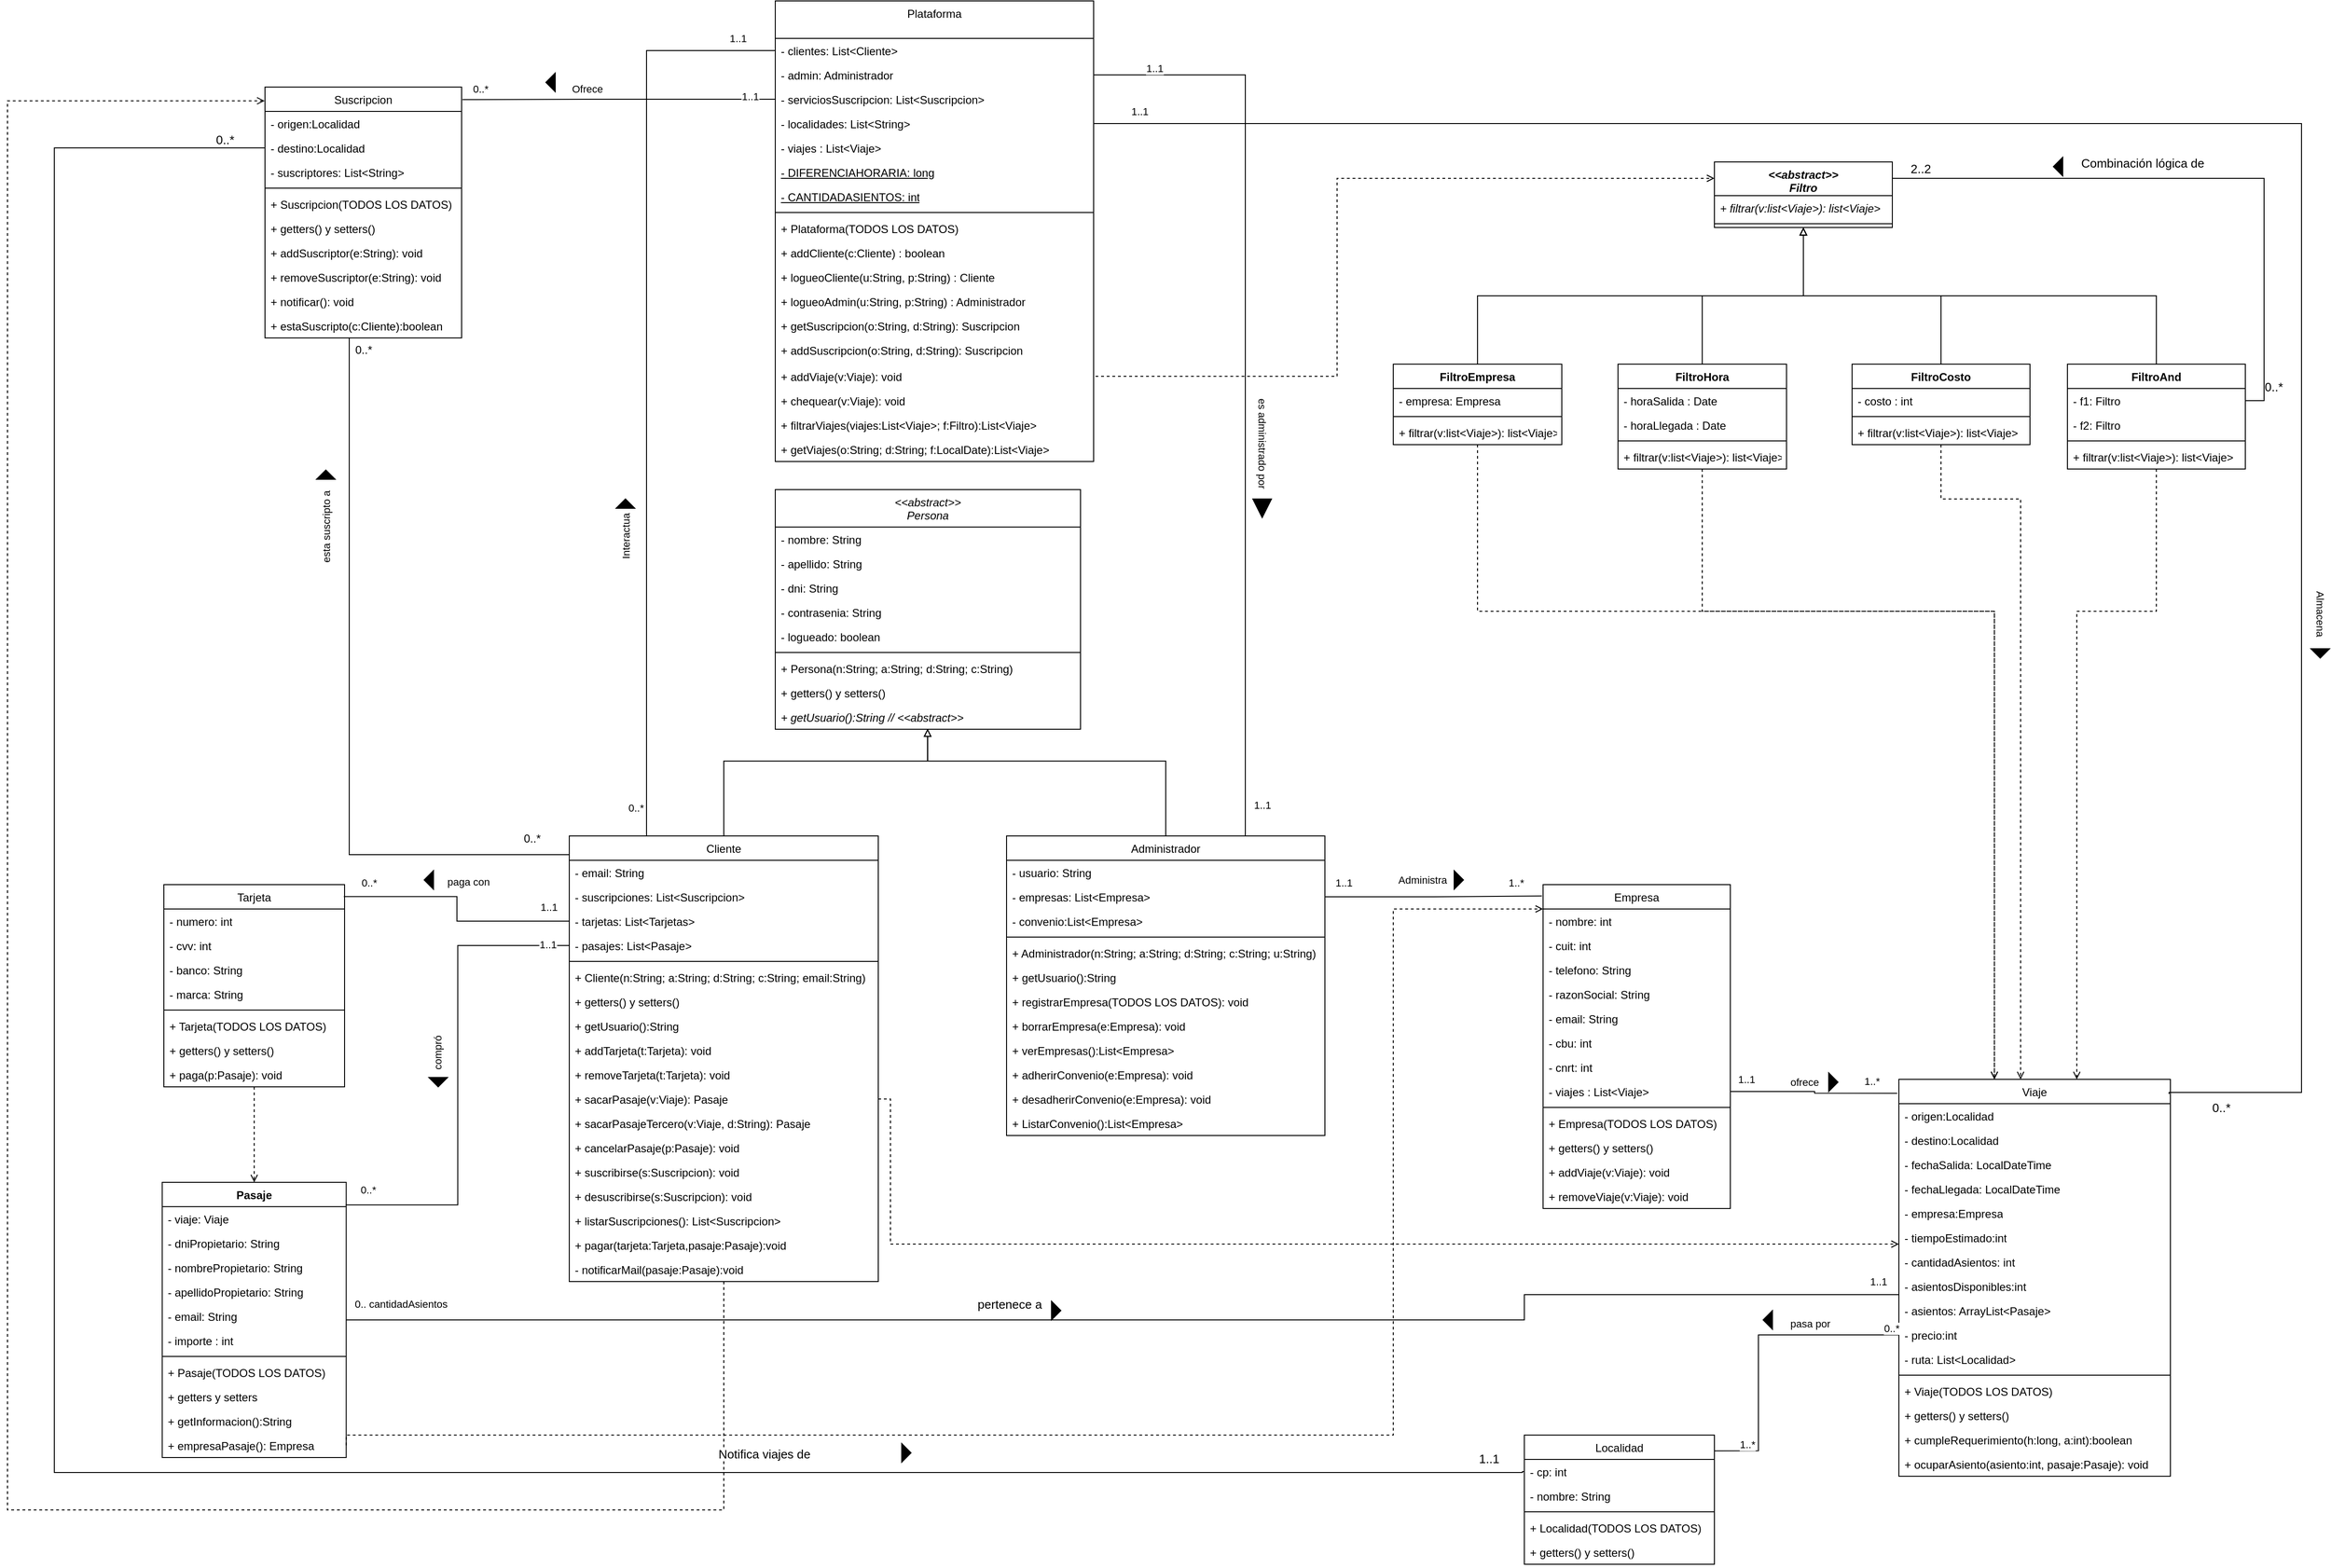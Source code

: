 <mxfile version="15.7.3" type="device"><diagram name="Suscripcion" id="sMUK3PNrSEsyAG5NmKJG"><mxGraphModel dx="2067" dy="1948" grid="1" gridSize="10" guides="1" tooltips="1" connect="1" arrows="1" fold="1" page="1" pageScale="1" pageWidth="827" pageHeight="1169" math="0" shadow="0"><root><mxCell id="0"/><mxCell id="1" parent="0"/><mxCell id="g4Eot4QQMoHcx_7rjaG8-11" value="&lt;i style=&quot;font-weight: normal;&quot;&gt;&amp;lt;&amp;lt;abstract&amp;gt;&amp;gt;&lt;br&gt;Persona&lt;/i&gt;" style="swimlane;fontStyle=1;align=center;verticalAlign=top;childLayout=stackLayout;horizontal=1;startSize=40;horizontalStack=0;resizeParent=1;resizeParentMax=0;resizeLast=0;collapsible=1;marginBottom=0;whiteSpace=wrap;html=1;" parent="1" vertex="1"><mxGeometry x="240" y="-370" width="326" height="256" as="geometry"/></mxCell><mxCell id="g4Eot4QQMoHcx_7rjaG8-12" value="- nombre: String" style="text;strokeColor=none;fillColor=none;align=left;verticalAlign=top;spacingLeft=4;spacingRight=4;overflow=hidden;rotatable=0;points=[[0,0.5],[1,0.5]];portConstraint=eastwest;whiteSpace=wrap;html=1;" parent="g4Eot4QQMoHcx_7rjaG8-11" vertex="1"><mxGeometry y="40" width="326" height="26" as="geometry"/></mxCell><mxCell id="g4Eot4QQMoHcx_7rjaG8-17" value="- apellido: String" style="text;strokeColor=none;fillColor=none;align=left;verticalAlign=top;spacingLeft=4;spacingRight=4;overflow=hidden;rotatable=0;points=[[0,0.5],[1,0.5]];portConstraint=eastwest;whiteSpace=wrap;html=1;" parent="g4Eot4QQMoHcx_7rjaG8-11" vertex="1"><mxGeometry y="66" width="326" height="26" as="geometry"/></mxCell><mxCell id="g4Eot4QQMoHcx_7rjaG8-18" value="- dni: String" style="text;strokeColor=none;fillColor=none;align=left;verticalAlign=top;spacingLeft=4;spacingRight=4;overflow=hidden;rotatable=0;points=[[0,0.5],[1,0.5]];portConstraint=eastwest;whiteSpace=wrap;html=1;" parent="g4Eot4QQMoHcx_7rjaG8-11" vertex="1"><mxGeometry y="92" width="326" height="26" as="geometry"/></mxCell><mxCell id="g4Eot4QQMoHcx_7rjaG8-27" value="- contrasenia: String" style="text;strokeColor=none;fillColor=none;align=left;verticalAlign=top;spacingLeft=4;spacingRight=4;overflow=hidden;rotatable=0;points=[[0,0.5],[1,0.5]];portConstraint=eastwest;whiteSpace=wrap;html=1;" parent="g4Eot4QQMoHcx_7rjaG8-11" vertex="1"><mxGeometry y="118" width="326" height="26" as="geometry"/></mxCell><mxCell id="g4Eot4QQMoHcx_7rjaG8-36" value="- logueado: boolean" style="text;strokeColor=none;fillColor=none;align=left;verticalAlign=top;spacingLeft=4;spacingRight=4;overflow=hidden;rotatable=0;points=[[0,0.5],[1,0.5]];portConstraint=eastwest;whiteSpace=wrap;html=1;" parent="g4Eot4QQMoHcx_7rjaG8-11" vertex="1"><mxGeometry y="144" width="326" height="26" as="geometry"/></mxCell><mxCell id="g4Eot4QQMoHcx_7rjaG8-13" value="" style="line;strokeWidth=1;fillColor=none;align=left;verticalAlign=middle;spacingTop=-1;spacingLeft=3;spacingRight=3;rotatable=0;labelPosition=right;points=[];portConstraint=eastwest;strokeColor=inherit;" parent="g4Eot4QQMoHcx_7rjaG8-11" vertex="1"><mxGeometry y="170" width="326" height="8" as="geometry"/></mxCell><mxCell id="g4Eot4QQMoHcx_7rjaG8-14" value="+ Persona(n:String; a:String; d:String; c:String)" style="text;strokeColor=none;fillColor=none;align=left;verticalAlign=top;spacingLeft=4;spacingRight=4;overflow=hidden;rotatable=0;points=[[0,0.5],[1,0.5]];portConstraint=eastwest;whiteSpace=wrap;html=1;" parent="g4Eot4QQMoHcx_7rjaG8-11" vertex="1"><mxGeometry y="178" width="326" height="26" as="geometry"/></mxCell><mxCell id="g4Eot4QQMoHcx_7rjaG8-33" value="+ getters() y setters()" style="text;strokeColor=none;fillColor=none;align=left;verticalAlign=top;spacingLeft=4;spacingRight=4;overflow=hidden;rotatable=0;points=[[0,0.5],[1,0.5]];portConstraint=eastwest;whiteSpace=wrap;html=1;" parent="g4Eot4QQMoHcx_7rjaG8-11" vertex="1"><mxGeometry y="204" width="326" height="26" as="geometry"/></mxCell><mxCell id="g4Eot4QQMoHcx_7rjaG8-35" value="&lt;i&gt;+ getUsuario():String // &amp;lt;&amp;lt;abstract&amp;gt;&amp;gt;&lt;/i&gt;" style="text;strokeColor=none;fillColor=none;align=left;verticalAlign=top;spacingLeft=4;spacingRight=4;overflow=hidden;rotatable=0;points=[[0,0.5],[1,0.5]];portConstraint=eastwest;whiteSpace=wrap;html=1;" parent="g4Eot4QQMoHcx_7rjaG8-11" vertex="1"><mxGeometry y="230" width="326" height="26" as="geometry"/></mxCell><mxCell id="x3Of2rWbky0JoNG_zmd--27" style="rounded=0;orthogonalLoop=1;jettySize=auto;html=1;entryX=0.499;entryY=0.981;entryDx=0;entryDy=0;entryPerimeter=0;endArrow=block;endFill=0;edgeStyle=orthogonalEdgeStyle;" parent="1" source="g4Eot4QQMoHcx_7rjaG8-20" target="g4Eot4QQMoHcx_7rjaG8-35" edge="1"><mxGeometry relative="1" as="geometry"><Array as="points"><mxPoint x="185" y="-80"/><mxPoint x="403" y="-80"/></Array></mxGeometry></mxCell><mxCell id="x3Of2rWbky0JoNG_zmd--96" style="edgeStyle=orthogonalEdgeStyle;rounded=0;orthogonalLoop=1;jettySize=auto;html=1;endArrow=open;endFill=0;entryX=-0.002;entryY=0.055;entryDx=0;entryDy=0;entryPerimeter=0;dashed=1;" parent="1" source="g4Eot4QQMoHcx_7rjaG8-20" target="g4Eot4QQMoHcx_7rjaG8-112" edge="1"><mxGeometry relative="1" as="geometry"><mxPoint x="-350" y="-780" as="targetPoint"/><Array as="points"><mxPoint x="185" y="720"/><mxPoint x="-580" y="720"/><mxPoint x="-580" y="-785"/></Array></mxGeometry></mxCell><mxCell id="SG2ow5iYYHxwz4wkMhHS-3" style="edgeStyle=orthogonalEdgeStyle;rounded=0;orthogonalLoop=1;jettySize=auto;html=1;endArrow=none;endFill=0;" parent="1" source="g4Eot4QQMoHcx_7rjaG8-20" target="g4Eot4QQMoHcx_7rjaG8-112" edge="1"><mxGeometry relative="1" as="geometry"><Array as="points"><mxPoint x="-215" y="20"/></Array></mxGeometry></mxCell><mxCell id="g4Eot4QQMoHcx_7rjaG8-20" value="&lt;span style=&quot;font-weight: normal;&quot;&gt;Cliente&lt;/span&gt;" style="swimlane;fontStyle=1;align=center;verticalAlign=top;childLayout=stackLayout;horizontal=1;startSize=26;horizontalStack=0;resizeParent=1;resizeParentMax=0;resizeLast=0;collapsible=1;marginBottom=0;whiteSpace=wrap;html=1;" parent="1" vertex="1"><mxGeometry x="20" width="330" height="476" as="geometry"><mxRectangle x="134" y="100" width="70" height="26" as="alternateBounds"/></mxGeometry></mxCell><mxCell id="g4Eot4QQMoHcx_7rjaG8-21" value="- email: String" style="text;strokeColor=none;fillColor=none;align=left;verticalAlign=top;spacingLeft=4;spacingRight=4;overflow=hidden;rotatable=0;points=[[0,0.5],[1,0.5]];portConstraint=eastwest;whiteSpace=wrap;html=1;" parent="g4Eot4QQMoHcx_7rjaG8-20" vertex="1"><mxGeometry y="26" width="330" height="26" as="geometry"/></mxCell><mxCell id="SG2ow5iYYHxwz4wkMhHS-2" value="- suscripciones: List&amp;lt;Suscripcion&amp;gt;" style="text;strokeColor=none;fillColor=none;align=left;verticalAlign=top;spacingLeft=4;spacingRight=4;overflow=hidden;rotatable=0;points=[[0,0.5],[1,0.5]];portConstraint=eastwest;whiteSpace=wrap;html=1;" parent="g4Eot4QQMoHcx_7rjaG8-20" vertex="1"><mxGeometry y="52" width="330" height="26" as="geometry"/></mxCell><mxCell id="g4Eot4QQMoHcx_7rjaG8-22" value="- tarjetas: List&amp;lt;Tarjetas&amp;gt;" style="text;strokeColor=none;fillColor=none;align=left;verticalAlign=top;spacingLeft=4;spacingRight=4;overflow=hidden;rotatable=0;points=[[0,0.5],[1,0.5]];portConstraint=eastwest;whiteSpace=wrap;html=1;" parent="g4Eot4QQMoHcx_7rjaG8-20" vertex="1"><mxGeometry y="78" width="330" height="26" as="geometry"/></mxCell><mxCell id="g4Eot4QQMoHcx_7rjaG8-43" value="- pasajes: List&amp;lt;Pasaje&amp;gt;" style="text;strokeColor=none;fillColor=none;align=left;verticalAlign=top;spacingLeft=4;spacingRight=4;overflow=hidden;rotatable=0;points=[[0,0.5],[1,0.5]];portConstraint=eastwest;whiteSpace=wrap;html=1;" parent="g4Eot4QQMoHcx_7rjaG8-20" vertex="1"><mxGeometry y="104" width="330" height="26" as="geometry"/></mxCell><mxCell id="g4Eot4QQMoHcx_7rjaG8-25" value="" style="line;strokeWidth=1;fillColor=none;align=left;verticalAlign=middle;spacingTop=-1;spacingLeft=3;spacingRight=3;rotatable=0;labelPosition=right;points=[];portConstraint=eastwest;strokeColor=inherit;" parent="g4Eot4QQMoHcx_7rjaG8-20" vertex="1"><mxGeometry y="130" width="330" height="8" as="geometry"/></mxCell><mxCell id="g4Eot4QQMoHcx_7rjaG8-26" value="+ Cliente(n:String; a:String; d:String; c:String; email:String)" style="text;strokeColor=none;fillColor=none;align=left;verticalAlign=top;spacingLeft=4;spacingRight=4;overflow=hidden;rotatable=0;points=[[0,0.5],[1,0.5]];portConstraint=eastwest;whiteSpace=wrap;html=1;" parent="g4Eot4QQMoHcx_7rjaG8-20" vertex="1"><mxGeometry y="138" width="330" height="26" as="geometry"/></mxCell><mxCell id="g4Eot4QQMoHcx_7rjaG8-37" value="+ getters() y setters()" style="text;strokeColor=none;fillColor=none;align=left;verticalAlign=top;spacingLeft=4;spacingRight=4;overflow=hidden;rotatable=0;points=[[0,0.5],[1,0.5]];portConstraint=eastwest;whiteSpace=wrap;html=1;" parent="g4Eot4QQMoHcx_7rjaG8-20" vertex="1"><mxGeometry y="164" width="330" height="26" as="geometry"/></mxCell><mxCell id="Bc5HI8XrtFJHQRRhhV1T-10" value="+ getUsuario():String&amp;nbsp;" style="text;strokeColor=none;fillColor=none;align=left;verticalAlign=top;spacingLeft=4;spacingRight=4;overflow=hidden;rotatable=0;points=[[0,0.5],[1,0.5]];portConstraint=eastwest;whiteSpace=wrap;html=1;" parent="g4Eot4QQMoHcx_7rjaG8-20" vertex="1"><mxGeometry y="190" width="330" height="26" as="geometry"/></mxCell><mxCell id="g4Eot4QQMoHcx_7rjaG8-40" value="+ addTarjeta(t:Tarjeta): void" style="text;strokeColor=none;fillColor=none;align=left;verticalAlign=top;spacingLeft=4;spacingRight=4;overflow=hidden;rotatable=0;points=[[0,0.5],[1,0.5]];portConstraint=eastwest;whiteSpace=wrap;html=1;" parent="g4Eot4QQMoHcx_7rjaG8-20" vertex="1"><mxGeometry y="216" width="330" height="26" as="geometry"/></mxCell><mxCell id="g4Eot4QQMoHcx_7rjaG8-41" value="+ removeTarjeta(t:Tarjeta): void" style="text;strokeColor=none;fillColor=none;align=left;verticalAlign=top;spacingLeft=4;spacingRight=4;overflow=hidden;rotatable=0;points=[[0,0.5],[1,0.5]];portConstraint=eastwest;whiteSpace=wrap;html=1;" parent="g4Eot4QQMoHcx_7rjaG8-20" vertex="1"><mxGeometry y="242" width="330" height="26" as="geometry"/></mxCell><mxCell id="g4Eot4QQMoHcx_7rjaG8-44" value="+ sacarPasaje(v:Viaje): Pasaje" style="text;strokeColor=none;fillColor=none;align=left;verticalAlign=top;spacingLeft=4;spacingRight=4;overflow=hidden;rotatable=0;points=[[0,0.5],[1,0.5]];portConstraint=eastwest;whiteSpace=wrap;html=1;" parent="g4Eot4QQMoHcx_7rjaG8-20" vertex="1"><mxGeometry y="268" width="330" height="26" as="geometry"/></mxCell><mxCell id="x3Of2rWbky0JoNG_zmd--41" value="+ sacarPasajeTercero(v:Viaje, d:String): Pasaje" style="text;strokeColor=none;fillColor=none;align=left;verticalAlign=top;spacingLeft=4;spacingRight=4;overflow=hidden;rotatable=0;points=[[0,0.5],[1,0.5]];portConstraint=eastwest;whiteSpace=wrap;html=1;" parent="g4Eot4QQMoHcx_7rjaG8-20" vertex="1"><mxGeometry y="294" width="330" height="26" as="geometry"/></mxCell><mxCell id="g4Eot4QQMoHcx_7rjaG8-45" value="+ cancelarPasaje(p:Pasaje): void" style="text;strokeColor=none;fillColor=none;align=left;verticalAlign=top;spacingLeft=4;spacingRight=4;overflow=hidden;rotatable=0;points=[[0,0.5],[1,0.5]];portConstraint=eastwest;whiteSpace=wrap;html=1;" parent="g4Eot4QQMoHcx_7rjaG8-20" vertex="1"><mxGeometry y="320" width="330" height="26" as="geometry"/></mxCell><mxCell id="g4Eot4QQMoHcx_7rjaG8-47" value="+ suscribirse(s:Suscripcion): void" style="text;strokeColor=none;fillColor=none;align=left;verticalAlign=top;spacingLeft=4;spacingRight=4;overflow=hidden;rotatable=0;points=[[0,0.5],[1,0.5]];portConstraint=eastwest;whiteSpace=wrap;html=1;" parent="g4Eot4QQMoHcx_7rjaG8-20" vertex="1"><mxGeometry y="346" width="330" height="26" as="geometry"/></mxCell><mxCell id="g4Eot4QQMoHcx_7rjaG8-48" value="+ desuscribirse(s:Suscripcion): void" style="text;strokeColor=none;fillColor=none;align=left;verticalAlign=top;spacingLeft=4;spacingRight=4;overflow=hidden;rotatable=0;points=[[0,0.5],[1,0.5]];portConstraint=eastwest;whiteSpace=wrap;html=1;" parent="g4Eot4QQMoHcx_7rjaG8-20" vertex="1"><mxGeometry y="372" width="330" height="26" as="geometry"/></mxCell><mxCell id="SG2ow5iYYHxwz4wkMhHS-9" value="+ listarSuscripciones(): List&amp;lt;Suscripcion&amp;gt;" style="text;strokeColor=none;fillColor=none;align=left;verticalAlign=top;spacingLeft=4;spacingRight=4;overflow=hidden;rotatable=0;points=[[0,0.5],[1,0.5]];portConstraint=eastwest;whiteSpace=wrap;html=1;" parent="g4Eot4QQMoHcx_7rjaG8-20" vertex="1"><mxGeometry y="398" width="330" height="26" as="geometry"/></mxCell><mxCell id="o_2Z8t7ZVBPU4fa7Vk-6-4" value="+ pagar(tarjeta:Tarjeta,pasaje:Pasaje):void" style="text;strokeColor=none;fillColor=none;align=left;verticalAlign=top;spacingLeft=4;spacingRight=4;overflow=hidden;rotatable=0;points=[[0,0.5],[1,0.5]];portConstraint=eastwest;whiteSpace=wrap;html=1;" vertex="1" parent="g4Eot4QQMoHcx_7rjaG8-20"><mxGeometry y="424" width="330" height="26" as="geometry"/></mxCell><mxCell id="o_2Z8t7ZVBPU4fa7Vk-6-5" value="- notificarMail(pasaje:Pasaje):void" style="text;strokeColor=none;fillColor=none;align=left;verticalAlign=top;spacingLeft=4;spacingRight=4;overflow=hidden;rotatable=0;points=[[0,0.5],[1,0.5]];portConstraint=eastwest;whiteSpace=wrap;html=1;" vertex="1" parent="g4Eot4QQMoHcx_7rjaG8-20"><mxGeometry y="450" width="330" height="26" as="geometry"/></mxCell><mxCell id="x3Of2rWbky0JoNG_zmd--28" style="edgeStyle=orthogonalEdgeStyle;rounded=0;orthogonalLoop=1;jettySize=auto;html=1;entryX=0.499;entryY=0.981;entryDx=0;entryDy=0;entryPerimeter=0;endArrow=block;endFill=0;" parent="1" source="g4Eot4QQMoHcx_7rjaG8-28" target="g4Eot4QQMoHcx_7rjaG8-35" edge="1"><mxGeometry relative="1" as="geometry"><Array as="points"><mxPoint x="657" y="-80"/><mxPoint x="403" y="-80"/></Array></mxGeometry></mxCell><mxCell id="g4Eot4QQMoHcx_7rjaG8-28" value="&lt;span style=&quot;font-weight: normal;&quot;&gt;Administrador&lt;/span&gt;" style="swimlane;fontStyle=1;align=center;verticalAlign=top;childLayout=stackLayout;horizontal=1;startSize=26;horizontalStack=0;resizeParent=1;resizeParentMax=0;resizeLast=0;collapsible=1;marginBottom=0;whiteSpace=wrap;html=1;" parent="1" vertex="1"><mxGeometry x="487" width="340" height="320" as="geometry"/></mxCell><mxCell id="g4Eot4QQMoHcx_7rjaG8-29" value="- usuario: String" style="text;strokeColor=none;fillColor=none;align=left;verticalAlign=top;spacingLeft=4;spacingRight=4;overflow=hidden;rotatable=0;points=[[0,0.5],[1,0.5]];portConstraint=eastwest;whiteSpace=wrap;html=1;" parent="g4Eot4QQMoHcx_7rjaG8-28" vertex="1"><mxGeometry y="26" width="340" height="26" as="geometry"/></mxCell><mxCell id="g4Eot4QQMoHcx_7rjaG8-140" value="- empresas: List&amp;lt;Empresa&amp;gt;" style="text;strokeColor=none;fillColor=none;align=left;verticalAlign=top;spacingLeft=4;spacingRight=4;overflow=hidden;rotatable=0;points=[[0,0.5],[1,0.5]];portConstraint=eastwest;whiteSpace=wrap;html=1;" parent="g4Eot4QQMoHcx_7rjaG8-28" vertex="1"><mxGeometry y="52" width="340" height="26" as="geometry"/></mxCell><mxCell id="g4Eot4QQMoHcx_7rjaG8-150" value="- convenio:List&amp;lt;Empresa&amp;gt;" style="text;strokeColor=none;fillColor=none;align=left;verticalAlign=top;spacingLeft=4;spacingRight=4;overflow=hidden;rotatable=0;points=[[0,0.5],[1,0.5]];portConstraint=eastwest;whiteSpace=wrap;html=1;" parent="g4Eot4QQMoHcx_7rjaG8-28" vertex="1"><mxGeometry y="78" width="340" height="26" as="geometry"/></mxCell><mxCell id="g4Eot4QQMoHcx_7rjaG8-31" value="" style="line;strokeWidth=1;fillColor=none;align=left;verticalAlign=middle;spacingTop=-1;spacingLeft=3;spacingRight=3;rotatable=0;labelPosition=right;points=[];portConstraint=eastwest;strokeColor=inherit;" parent="g4Eot4QQMoHcx_7rjaG8-28" vertex="1"><mxGeometry y="104" width="340" height="8" as="geometry"/></mxCell><mxCell id="g4Eot4QQMoHcx_7rjaG8-32" value="+ Administrador(n:String; a:String; d:String; c:String; u:String)" style="text;strokeColor=none;fillColor=none;align=left;verticalAlign=top;spacingLeft=4;spacingRight=4;overflow=hidden;rotatable=0;points=[[0,0.5],[1,0.5]];portConstraint=eastwest;whiteSpace=wrap;html=1;" parent="g4Eot4QQMoHcx_7rjaG8-28" vertex="1"><mxGeometry y="112" width="340" height="26" as="geometry"/></mxCell><mxCell id="g4Eot4QQMoHcx_7rjaG8-49" value="+ getUsuario():String" style="text;strokeColor=none;fillColor=none;align=left;verticalAlign=top;spacingLeft=4;spacingRight=4;overflow=hidden;rotatable=0;points=[[0,0.5],[1,0.5]];portConstraint=eastwest;whiteSpace=wrap;html=1;" parent="g4Eot4QQMoHcx_7rjaG8-28" vertex="1"><mxGeometry y="138" width="340" height="26" as="geometry"/></mxCell><mxCell id="g4Eot4QQMoHcx_7rjaG8-53" value="+ registrarEmpresa(TODOS LOS DATOS): void" style="text;strokeColor=none;fillColor=none;align=left;verticalAlign=top;spacingLeft=4;spacingRight=4;overflow=hidden;rotatable=0;points=[[0,0.5],[1,0.5]];portConstraint=eastwest;whiteSpace=wrap;html=1;" parent="g4Eot4QQMoHcx_7rjaG8-28" vertex="1"><mxGeometry y="164" width="340" height="26" as="geometry"/></mxCell><mxCell id="g4Eot4QQMoHcx_7rjaG8-54" value="+ borrarEmpresa(e:Empresa): void" style="text;strokeColor=none;fillColor=none;align=left;verticalAlign=top;spacingLeft=4;spacingRight=4;overflow=hidden;rotatable=0;points=[[0,0.5],[1,0.5]];portConstraint=eastwest;whiteSpace=wrap;html=1;" parent="g4Eot4QQMoHcx_7rjaG8-28" vertex="1"><mxGeometry y="190" width="340" height="26" as="geometry"/></mxCell><mxCell id="g4Eot4QQMoHcx_7rjaG8-55" value="+ verEmpresas():List&amp;lt;Empresa&amp;gt;" style="text;strokeColor=none;fillColor=none;align=left;verticalAlign=top;spacingLeft=4;spacingRight=4;overflow=hidden;rotatable=0;points=[[0,0.5],[1,0.5]];portConstraint=eastwest;whiteSpace=wrap;html=1;" parent="g4Eot4QQMoHcx_7rjaG8-28" vertex="1"><mxGeometry y="216" width="340" height="26" as="geometry"/></mxCell><mxCell id="g4Eot4QQMoHcx_7rjaG8-56" value="+ adherirConvenio(e:Empresa): void" style="text;strokeColor=none;fillColor=none;align=left;verticalAlign=top;spacingLeft=4;spacingRight=4;overflow=hidden;rotatable=0;points=[[0,0.5],[1,0.5]];portConstraint=eastwest;whiteSpace=wrap;html=1;" parent="g4Eot4QQMoHcx_7rjaG8-28" vertex="1"><mxGeometry y="242" width="340" height="26" as="geometry"/></mxCell><mxCell id="g4Eot4QQMoHcx_7rjaG8-57" value="+ desadherirConvenio(e:Empresa): void" style="text;strokeColor=none;fillColor=none;align=left;verticalAlign=top;spacingLeft=4;spacingRight=4;overflow=hidden;rotatable=0;points=[[0,0.5],[1,0.5]];portConstraint=eastwest;whiteSpace=wrap;html=1;" parent="g4Eot4QQMoHcx_7rjaG8-28" vertex="1"><mxGeometry y="268" width="340" height="26" as="geometry"/></mxCell><mxCell id="x3Of2rWbky0JoNG_zmd--2" value="+ ListarConvenio():List&amp;lt;Empresa&amp;gt;" style="text;strokeColor=none;fillColor=none;align=left;verticalAlign=top;spacingLeft=4;spacingRight=4;overflow=hidden;rotatable=0;points=[[0,0.5],[1,0.5]];portConstraint=eastwest;whiteSpace=wrap;html=1;" parent="g4Eot4QQMoHcx_7rjaG8-28" vertex="1"><mxGeometry y="294" width="340" height="26" as="geometry"/></mxCell><mxCell id="x3Of2rWbky0JoNG_zmd--52" style="edgeStyle=orthogonalEdgeStyle;rounded=0;orthogonalLoop=1;jettySize=auto;html=1;entryX=0.5;entryY=0;entryDx=0;entryDy=0;endArrow=open;endFill=0;dashed=1;" parent="1" source="g4Eot4QQMoHcx_7rjaG8-58" target="x3Of2rWbky0JoNG_zmd--35" edge="1"><mxGeometry relative="1" as="geometry"/></mxCell><mxCell id="g4Eot4QQMoHcx_7rjaG8-58" value="&lt;span style=&quot;font-weight: normal;&quot;&gt;Tarjeta&lt;/span&gt;" style="swimlane;fontStyle=1;align=center;verticalAlign=top;childLayout=stackLayout;horizontal=1;startSize=26;horizontalStack=0;resizeParent=1;resizeParentMax=0;resizeLast=0;collapsible=1;marginBottom=0;whiteSpace=wrap;html=1;" parent="1" vertex="1"><mxGeometry x="-413" y="52" width="193" height="216" as="geometry"><mxRectangle x="-280" y="40" width="70" height="26" as="alternateBounds"/></mxGeometry></mxCell><mxCell id="g4Eot4QQMoHcx_7rjaG8-59" value="- numero: int" style="text;strokeColor=none;fillColor=none;align=left;verticalAlign=top;spacingLeft=4;spacingRight=4;overflow=hidden;rotatable=0;points=[[0,0.5],[1,0.5]];portConstraint=eastwest;whiteSpace=wrap;html=1;" parent="g4Eot4QQMoHcx_7rjaG8-58" vertex="1"><mxGeometry y="26" width="193" height="26" as="geometry"/></mxCell><mxCell id="g4Eot4QQMoHcx_7rjaG8-71" value="- cvv: int" style="text;strokeColor=none;fillColor=none;align=left;verticalAlign=top;spacingLeft=4;spacingRight=4;overflow=hidden;rotatable=0;points=[[0,0.5],[1,0.5]];portConstraint=eastwest;whiteSpace=wrap;html=1;" parent="g4Eot4QQMoHcx_7rjaG8-58" vertex="1"><mxGeometry y="52" width="193" height="26" as="geometry"/></mxCell><mxCell id="g4Eot4QQMoHcx_7rjaG8-69" value="- banco: String" style="text;strokeColor=none;fillColor=none;align=left;verticalAlign=top;spacingLeft=4;spacingRight=4;overflow=hidden;rotatable=0;points=[[0,0.5],[1,0.5]];portConstraint=eastwest;whiteSpace=wrap;html=1;" parent="g4Eot4QQMoHcx_7rjaG8-58" vertex="1"><mxGeometry y="78" width="193" height="26" as="geometry"/></mxCell><mxCell id="g4Eot4QQMoHcx_7rjaG8-70" value="- marca: String" style="text;strokeColor=none;fillColor=none;align=left;verticalAlign=top;spacingLeft=4;spacingRight=4;overflow=hidden;rotatable=0;points=[[0,0.5],[1,0.5]];portConstraint=eastwest;whiteSpace=wrap;html=1;" parent="g4Eot4QQMoHcx_7rjaG8-58" vertex="1"><mxGeometry y="104" width="193" height="26" as="geometry"/></mxCell><mxCell id="g4Eot4QQMoHcx_7rjaG8-60" value="" style="line;strokeWidth=1;fillColor=none;align=left;verticalAlign=middle;spacingTop=-1;spacingLeft=3;spacingRight=3;rotatable=0;labelPosition=right;points=[];portConstraint=eastwest;strokeColor=inherit;" parent="g4Eot4QQMoHcx_7rjaG8-58" vertex="1"><mxGeometry y="130" width="193" height="8" as="geometry"/></mxCell><mxCell id="g4Eot4QQMoHcx_7rjaG8-61" value="+ Tarjeta(TODOS LOS DATOS)" style="text;strokeColor=none;fillColor=none;align=left;verticalAlign=top;spacingLeft=4;spacingRight=4;overflow=hidden;rotatable=0;points=[[0,0.5],[1,0.5]];portConstraint=eastwest;whiteSpace=wrap;html=1;" parent="g4Eot4QQMoHcx_7rjaG8-58" vertex="1"><mxGeometry y="138" width="193" height="26" as="geometry"/></mxCell><mxCell id="g4Eot4QQMoHcx_7rjaG8-62" value="+ getters() y setters()" style="text;strokeColor=none;fillColor=none;align=left;verticalAlign=top;spacingLeft=4;spacingRight=4;overflow=hidden;rotatable=0;points=[[0,0.5],[1,0.5]];portConstraint=eastwest;whiteSpace=wrap;html=1;" parent="g4Eot4QQMoHcx_7rjaG8-58" vertex="1"><mxGeometry y="164" width="193" height="26" as="geometry"/></mxCell><mxCell id="g4Eot4QQMoHcx_7rjaG8-73" value="+ paga(p:Pasaje): void" style="text;strokeColor=none;fillColor=none;align=left;verticalAlign=top;spacingLeft=4;spacingRight=4;overflow=hidden;rotatable=0;points=[[0,0.5],[1,0.5]];portConstraint=eastwest;whiteSpace=wrap;html=1;" parent="g4Eot4QQMoHcx_7rjaG8-58" vertex="1"><mxGeometry y="190" width="193" height="26" as="geometry"/></mxCell><mxCell id="g4Eot4QQMoHcx_7rjaG8-74" value="&lt;span style=&quot;font-weight: normal;&quot;&gt;Viaje&lt;/span&gt;" style="swimlane;fontStyle=1;align=center;verticalAlign=top;childLayout=stackLayout;horizontal=1;startSize=26;horizontalStack=0;resizeParent=1;resizeParentMax=0;resizeLast=0;collapsible=1;marginBottom=0;whiteSpace=wrap;html=1;" parent="1" vertex="1"><mxGeometry x="1440" y="260" width="290" height="424" as="geometry"><mxRectangle x="1510" y="52" width="60" height="26" as="alternateBounds"/></mxGeometry></mxCell><mxCell id="g4Eot4QQMoHcx_7rjaG8-75" value="- origen:Localidad" style="text;strokeColor=none;fillColor=none;align=left;verticalAlign=top;spacingLeft=4;spacingRight=4;overflow=hidden;rotatable=0;points=[[0,0.5],[1,0.5]];portConstraint=eastwest;whiteSpace=wrap;html=1;" parent="g4Eot4QQMoHcx_7rjaG8-74" vertex="1"><mxGeometry y="26" width="290" height="26" as="geometry"/></mxCell><mxCell id="g4Eot4QQMoHcx_7rjaG8-76" value="- destino:Localidad" style="text;strokeColor=none;fillColor=none;align=left;verticalAlign=top;spacingLeft=4;spacingRight=4;overflow=hidden;rotatable=0;points=[[0,0.5],[1,0.5]];portConstraint=eastwest;whiteSpace=wrap;html=1;" parent="g4Eot4QQMoHcx_7rjaG8-74" vertex="1"><mxGeometry y="52" width="290" height="26" as="geometry"/></mxCell><mxCell id="g4Eot4QQMoHcx_7rjaG8-77" value="- fechaSalida: LocalDateTime" style="text;strokeColor=none;fillColor=none;align=left;verticalAlign=top;spacingLeft=4;spacingRight=4;overflow=hidden;rotatable=0;points=[[0,0.5],[1,0.5]];portConstraint=eastwest;whiteSpace=wrap;html=1;" parent="g4Eot4QQMoHcx_7rjaG8-74" vertex="1"><mxGeometry y="78" width="290" height="26" as="geometry"/></mxCell><mxCell id="g4Eot4QQMoHcx_7rjaG8-84" value="- fechaLlegada: LocalDateTime" style="text;strokeColor=none;fillColor=none;align=left;verticalAlign=top;spacingLeft=4;spacingRight=4;overflow=hidden;rotatable=0;points=[[0,0.5],[1,0.5]];portConstraint=eastwest;whiteSpace=wrap;html=1;" parent="g4Eot4QQMoHcx_7rjaG8-74" vertex="1"><mxGeometry y="104" width="290" height="26" as="geometry"/></mxCell><mxCell id="g4Eot4QQMoHcx_7rjaG8-78" value="- empresa:Empresa" style="text;strokeColor=none;fillColor=none;align=left;verticalAlign=top;spacingLeft=4;spacingRight=4;overflow=hidden;rotatable=0;points=[[0,0.5],[1,0.5]];portConstraint=eastwest;whiteSpace=wrap;html=1;" parent="g4Eot4QQMoHcx_7rjaG8-74" vertex="1"><mxGeometry y="130" width="290" height="26" as="geometry"/></mxCell><mxCell id="g4Eot4QQMoHcx_7rjaG8-137" value="- tiempoEstimado:int" style="text;strokeColor=none;fillColor=none;align=left;verticalAlign=top;spacingLeft=4;spacingRight=4;overflow=hidden;rotatable=0;points=[[0,0.5],[1,0.5]];portConstraint=eastwest;whiteSpace=wrap;html=1;" parent="g4Eot4QQMoHcx_7rjaG8-74" vertex="1"><mxGeometry y="156" width="290" height="26" as="geometry"/></mxCell><mxCell id="o_2Z8t7ZVBPU4fa7Vk-6-12" value="- cantidadAsientos: int" style="text;strokeColor=none;fillColor=none;align=left;verticalAlign=top;spacingLeft=4;spacingRight=4;overflow=hidden;rotatable=0;points=[[0,0.5],[1,0.5]];portConstraint=eastwest;whiteSpace=wrap;html=1;" vertex="1" parent="g4Eot4QQMoHcx_7rjaG8-74"><mxGeometry y="182" width="290" height="26" as="geometry"/></mxCell><mxCell id="x3Of2rWbky0JoNG_zmd--73" value="- asientosDisponibles:int" style="text;strokeColor=none;fillColor=none;align=left;verticalAlign=top;spacingLeft=4;spacingRight=4;overflow=hidden;rotatable=0;points=[[0,0.5],[1,0.5]];portConstraint=eastwest;whiteSpace=wrap;html=1;" parent="g4Eot4QQMoHcx_7rjaG8-74" vertex="1"><mxGeometry y="208" width="290" height="26" as="geometry"/></mxCell><mxCell id="o_2Z8t7ZVBPU4fa7Vk-6-1" value="- asientos: ArrayList&amp;lt;Pasaje&amp;gt;" style="text;strokeColor=none;fillColor=none;align=left;verticalAlign=top;spacingLeft=4;spacingRight=4;overflow=hidden;rotatable=0;points=[[0,0.5],[1,0.5]];portConstraint=eastwest;whiteSpace=wrap;html=1;" vertex="1" parent="g4Eot4QQMoHcx_7rjaG8-74"><mxGeometry y="234" width="290" height="26" as="geometry"/></mxCell><mxCell id="g4Eot4QQMoHcx_7rjaG8-83" value="- precio:int" style="text;strokeColor=none;fillColor=none;align=left;verticalAlign=top;spacingLeft=4;spacingRight=4;overflow=hidden;rotatable=0;points=[[0,0.5],[1,0.5]];portConstraint=eastwest;whiteSpace=wrap;html=1;" parent="g4Eot4QQMoHcx_7rjaG8-74" vertex="1"><mxGeometry y="260" width="290" height="26" as="geometry"/></mxCell><mxCell id="g4Eot4QQMoHcx_7rjaG8-86" value="- ruta: List&amp;lt;Localidad&amp;gt;" style="text;strokeColor=none;fillColor=none;align=left;verticalAlign=top;spacingLeft=4;spacingRight=4;overflow=hidden;rotatable=0;points=[[0,0.5],[1,0.5]];portConstraint=eastwest;whiteSpace=wrap;html=1;" parent="g4Eot4QQMoHcx_7rjaG8-74" vertex="1"><mxGeometry y="286" width="290" height="26" as="geometry"/></mxCell><mxCell id="g4Eot4QQMoHcx_7rjaG8-79" value="" style="line;strokeWidth=1;fillColor=none;align=left;verticalAlign=middle;spacingTop=-1;spacingLeft=3;spacingRight=3;rotatable=0;labelPosition=right;points=[];portConstraint=eastwest;strokeColor=inherit;" parent="g4Eot4QQMoHcx_7rjaG8-74" vertex="1"><mxGeometry y="312" width="290" height="8" as="geometry"/></mxCell><mxCell id="g4Eot4QQMoHcx_7rjaG8-80" value="+ Viaje(TODOS LOS DATOS)" style="text;strokeColor=none;fillColor=none;align=left;verticalAlign=top;spacingLeft=4;spacingRight=4;overflow=hidden;rotatable=0;points=[[0,0.5],[1,0.5]];portConstraint=eastwest;whiteSpace=wrap;html=1;" parent="g4Eot4QQMoHcx_7rjaG8-74" vertex="1"><mxGeometry y="320" width="290" height="26" as="geometry"/></mxCell><mxCell id="g4Eot4QQMoHcx_7rjaG8-81" value="+ getters() y setters()" style="text;strokeColor=none;fillColor=none;align=left;verticalAlign=top;spacingLeft=4;spacingRight=4;overflow=hidden;rotatable=0;points=[[0,0.5],[1,0.5]];portConstraint=eastwest;whiteSpace=wrap;html=1;" parent="g4Eot4QQMoHcx_7rjaG8-74" vertex="1"><mxGeometry y="346" width="290" height="26" as="geometry"/></mxCell><mxCell id="g4Eot4QQMoHcx_7rjaG8-125" value="+ cumpleRequerimiento(h:long, a:int):boolean" style="text;strokeColor=none;fillColor=none;align=left;verticalAlign=top;spacingLeft=4;spacingRight=4;overflow=hidden;rotatable=0;points=[[0,0.5],[1,0.5]];portConstraint=eastwest;whiteSpace=wrap;html=1;" parent="g4Eot4QQMoHcx_7rjaG8-74" vertex="1"><mxGeometry y="372" width="290" height="26" as="geometry"/></mxCell><mxCell id="SG2ow5iYYHxwz4wkMhHS-1" value="+ ocuparAsiento(asiento:int, pasaje:Pasaje): void" style="text;strokeColor=none;fillColor=none;align=left;verticalAlign=top;spacingLeft=4;spacingRight=4;overflow=hidden;rotatable=0;points=[[0,0.5],[1,0.5]];portConstraint=eastwest;whiteSpace=wrap;html=1;" parent="g4Eot4QQMoHcx_7rjaG8-74" vertex="1"><mxGeometry y="398" width="290" height="26" as="geometry"/></mxCell><mxCell id="g4Eot4QQMoHcx_7rjaG8-87" value="&lt;span style=&quot;font-weight: normal;&quot;&gt;Localidad&lt;/span&gt;" style="swimlane;fontStyle=1;align=center;verticalAlign=top;childLayout=stackLayout;horizontal=1;startSize=26;horizontalStack=0;resizeParent=1;resizeParentMax=0;resizeLast=0;collapsible=1;marginBottom=0;whiteSpace=wrap;html=1;" parent="1" vertex="1"><mxGeometry x="1040" y="640" width="203" height="138" as="geometry"><mxRectangle x="1120" y="480" width="80" height="26" as="alternateBounds"/></mxGeometry></mxCell><mxCell id="g4Eot4QQMoHcx_7rjaG8-88" value="- cp: int" style="text;strokeColor=none;fillColor=none;align=left;verticalAlign=top;spacingLeft=4;spacingRight=4;overflow=hidden;rotatable=0;points=[[0,0.5],[1,0.5]];portConstraint=eastwest;whiteSpace=wrap;html=1;" parent="g4Eot4QQMoHcx_7rjaG8-87" vertex="1"><mxGeometry y="26" width="203" height="26" as="geometry"/></mxCell><mxCell id="g4Eot4QQMoHcx_7rjaG8-89" value="- nombre: String" style="text;strokeColor=none;fillColor=none;align=left;verticalAlign=top;spacingLeft=4;spacingRight=4;overflow=hidden;rotatable=0;points=[[0,0.5],[1,0.5]];portConstraint=eastwest;whiteSpace=wrap;html=1;" parent="g4Eot4QQMoHcx_7rjaG8-87" vertex="1"><mxGeometry y="52" width="203" height="26" as="geometry"/></mxCell><mxCell id="g4Eot4QQMoHcx_7rjaG8-96" value="" style="line;strokeWidth=1;fillColor=none;align=left;verticalAlign=middle;spacingTop=-1;spacingLeft=3;spacingRight=3;rotatable=0;labelPosition=right;points=[];portConstraint=eastwest;strokeColor=inherit;" parent="g4Eot4QQMoHcx_7rjaG8-87" vertex="1"><mxGeometry y="78" width="203" height="8" as="geometry"/></mxCell><mxCell id="g4Eot4QQMoHcx_7rjaG8-97" value="+ Localidad(TODOS LOS DATOS)" style="text;strokeColor=none;fillColor=none;align=left;verticalAlign=top;spacingLeft=4;spacingRight=4;overflow=hidden;rotatable=0;points=[[0,0.5],[1,0.5]];portConstraint=eastwest;whiteSpace=wrap;html=1;" parent="g4Eot4QQMoHcx_7rjaG8-87" vertex="1"><mxGeometry y="86" width="203" height="26" as="geometry"/></mxCell><mxCell id="g4Eot4QQMoHcx_7rjaG8-98" value="+ getters() y setters()" style="text;strokeColor=none;fillColor=none;align=left;verticalAlign=top;spacingLeft=4;spacingRight=4;overflow=hidden;rotatable=0;points=[[0,0.5],[1,0.5]];portConstraint=eastwest;whiteSpace=wrap;html=1;" parent="g4Eot4QQMoHcx_7rjaG8-87" vertex="1"><mxGeometry y="112" width="203" height="26" as="geometry"/></mxCell><mxCell id="g4Eot4QQMoHcx_7rjaG8-99" value="&lt;span style=&quot;font-weight: normal;&quot;&gt;Empresa&lt;/span&gt;" style="swimlane;fontStyle=1;align=center;verticalAlign=top;childLayout=stackLayout;horizontal=1;startSize=26;horizontalStack=0;resizeParent=1;resizeParentMax=0;resizeLast=0;collapsible=1;marginBottom=0;whiteSpace=wrap;html=1;" parent="1" vertex="1"><mxGeometry x="1060" y="52" width="200" height="346" as="geometry"><mxRectangle x="1060" width="80" height="26" as="alternateBounds"/></mxGeometry></mxCell><mxCell id="g4Eot4QQMoHcx_7rjaG8-100" value="- nombre: int" style="text;strokeColor=none;fillColor=none;align=left;verticalAlign=top;spacingLeft=4;spacingRight=4;overflow=hidden;rotatable=0;points=[[0,0.5],[1,0.5]];portConstraint=eastwest;whiteSpace=wrap;html=1;" parent="g4Eot4QQMoHcx_7rjaG8-99" vertex="1"><mxGeometry y="26" width="200" height="26" as="geometry"/></mxCell><mxCell id="g4Eot4QQMoHcx_7rjaG8-101" value="- cuit: int" style="text;strokeColor=none;fillColor=none;align=left;verticalAlign=top;spacingLeft=4;spacingRight=4;overflow=hidden;rotatable=0;points=[[0,0.5],[1,0.5]];portConstraint=eastwest;whiteSpace=wrap;html=1;" parent="g4Eot4QQMoHcx_7rjaG8-99" vertex="1"><mxGeometry y="52" width="200" height="26" as="geometry"/></mxCell><mxCell id="g4Eot4QQMoHcx_7rjaG8-103" value="- telefono: String" style="text;strokeColor=none;fillColor=none;align=left;verticalAlign=top;spacingLeft=4;spacingRight=4;overflow=hidden;rotatable=0;points=[[0,0.5],[1,0.5]];portConstraint=eastwest;whiteSpace=wrap;html=1;" parent="g4Eot4QQMoHcx_7rjaG8-99" vertex="1"><mxGeometry y="78" width="200" height="26" as="geometry"/></mxCell><mxCell id="g4Eot4QQMoHcx_7rjaG8-102" value="- razonSocial: String" style="text;strokeColor=none;fillColor=none;align=left;verticalAlign=top;spacingLeft=4;spacingRight=4;overflow=hidden;rotatable=0;points=[[0,0.5],[1,0.5]];portConstraint=eastwest;whiteSpace=wrap;html=1;" parent="g4Eot4QQMoHcx_7rjaG8-99" vertex="1"><mxGeometry y="104" width="200" height="26" as="geometry"/></mxCell><mxCell id="g4Eot4QQMoHcx_7rjaG8-108" value="- email: String" style="text;strokeColor=none;fillColor=none;align=left;verticalAlign=top;spacingLeft=4;spacingRight=4;overflow=hidden;rotatable=0;points=[[0,0.5],[1,0.5]];portConstraint=eastwest;whiteSpace=wrap;html=1;" parent="g4Eot4QQMoHcx_7rjaG8-99" vertex="1"><mxGeometry y="130" width="200" height="26" as="geometry"/></mxCell><mxCell id="g4Eot4QQMoHcx_7rjaG8-109" value="- cbu: int" style="text;strokeColor=none;fillColor=none;align=left;verticalAlign=top;spacingLeft=4;spacingRight=4;overflow=hidden;rotatable=0;points=[[0,0.5],[1,0.5]];portConstraint=eastwest;whiteSpace=wrap;html=1;" parent="g4Eot4QQMoHcx_7rjaG8-99" vertex="1"><mxGeometry y="156" width="200" height="26" as="geometry"/></mxCell><mxCell id="g4Eot4QQMoHcx_7rjaG8-110" value="- cnrt: int" style="text;strokeColor=none;fillColor=none;align=left;verticalAlign=top;spacingLeft=4;spacingRight=4;overflow=hidden;rotatable=0;points=[[0,0.5],[1,0.5]];portConstraint=eastwest;whiteSpace=wrap;html=1;" parent="g4Eot4QQMoHcx_7rjaG8-99" vertex="1"><mxGeometry y="182" width="200" height="26" as="geometry"/></mxCell><mxCell id="x3Of2rWbky0JoNG_zmd--22" value="- viajes : List&amp;lt;Viaje&amp;gt;" style="text;strokeColor=none;fillColor=none;align=left;verticalAlign=top;spacingLeft=4;spacingRight=4;overflow=hidden;rotatable=0;points=[[0,0.5],[1,0.5]];portConstraint=eastwest;whiteSpace=wrap;html=1;" parent="g4Eot4QQMoHcx_7rjaG8-99" vertex="1"><mxGeometry y="208" width="200" height="26" as="geometry"/></mxCell><mxCell id="g4Eot4QQMoHcx_7rjaG8-104" value="" style="line;strokeWidth=1;fillColor=none;align=left;verticalAlign=middle;spacingTop=-1;spacingLeft=3;spacingRight=3;rotatable=0;labelPosition=right;points=[];portConstraint=eastwest;strokeColor=inherit;" parent="g4Eot4QQMoHcx_7rjaG8-99" vertex="1"><mxGeometry y="234" width="200" height="8" as="geometry"/></mxCell><mxCell id="g4Eot4QQMoHcx_7rjaG8-105" value="+ Empresa(TODOS LOS DATOS)" style="text;strokeColor=none;fillColor=none;align=left;verticalAlign=top;spacingLeft=4;spacingRight=4;overflow=hidden;rotatable=0;points=[[0,0.5],[1,0.5]];portConstraint=eastwest;whiteSpace=wrap;html=1;" parent="g4Eot4QQMoHcx_7rjaG8-99" vertex="1"><mxGeometry y="242" width="200" height="26" as="geometry"/></mxCell><mxCell id="g4Eot4QQMoHcx_7rjaG8-106" value="+ getters() y setters()" style="text;strokeColor=none;fillColor=none;align=left;verticalAlign=top;spacingLeft=4;spacingRight=4;overflow=hidden;rotatable=0;points=[[0,0.5],[1,0.5]];portConstraint=eastwest;whiteSpace=wrap;html=1;" parent="g4Eot4QQMoHcx_7rjaG8-99" vertex="1"><mxGeometry y="268" width="200" height="26" as="geometry"/></mxCell><mxCell id="x3Of2rWbky0JoNG_zmd--23" value="+ addViaje(v:Viaje): void" style="text;strokeColor=none;fillColor=none;align=left;verticalAlign=top;spacingLeft=4;spacingRight=4;overflow=hidden;rotatable=0;points=[[0,0.5],[1,0.5]];portConstraint=eastwest;whiteSpace=wrap;html=1;" parent="g4Eot4QQMoHcx_7rjaG8-99" vertex="1"><mxGeometry y="294" width="200" height="26" as="geometry"/></mxCell><mxCell id="x3Of2rWbky0JoNG_zmd--24" value="+ removeViaje(v:Viaje): void" style="text;strokeColor=none;fillColor=none;align=left;verticalAlign=top;spacingLeft=4;spacingRight=4;overflow=hidden;rotatable=0;points=[[0,0.5],[1,0.5]];portConstraint=eastwest;whiteSpace=wrap;html=1;" parent="g4Eot4QQMoHcx_7rjaG8-99" vertex="1"><mxGeometry y="320" width="200" height="26" as="geometry"/></mxCell><mxCell id="g4Eot4QQMoHcx_7rjaG8-112" value="&lt;span style=&quot;font-weight: normal;&quot;&gt;Suscripcion&lt;/span&gt;" style="swimlane;fontStyle=1;align=center;verticalAlign=top;childLayout=stackLayout;horizontal=1;startSize=26;horizontalStack=0;resizeParent=1;resizeParentMax=0;resizeLast=0;collapsible=1;marginBottom=0;whiteSpace=wrap;html=1;" parent="1" vertex="1"><mxGeometry x="-305" y="-800" width="210" height="268" as="geometry"><mxRectangle x="1500" y="60" width="90" height="26" as="alternateBounds"/></mxGeometry></mxCell><mxCell id="g4Eot4QQMoHcx_7rjaG8-113" value="- origen:Localidad" style="text;strokeColor=none;fillColor=none;align=left;verticalAlign=top;spacingLeft=4;spacingRight=4;overflow=hidden;rotatable=0;points=[[0,0.5],[1,0.5]];portConstraint=eastwest;whiteSpace=wrap;html=1;" parent="g4Eot4QQMoHcx_7rjaG8-112" vertex="1"><mxGeometry y="26" width="210" height="26" as="geometry"/></mxCell><mxCell id="g4Eot4QQMoHcx_7rjaG8-114" value="- destino:Localidad" style="text;strokeColor=none;fillColor=none;align=left;verticalAlign=top;spacingLeft=4;spacingRight=4;overflow=hidden;rotatable=0;points=[[0,0.5],[1,0.5]];portConstraint=eastwest;whiteSpace=wrap;html=1;" parent="g4Eot4QQMoHcx_7rjaG8-112" vertex="1"><mxGeometry y="52" width="210" height="26" as="geometry"/></mxCell><mxCell id="g4Eot4QQMoHcx_7rjaG8-115" value="- suscriptores: List&amp;lt;String&amp;gt;" style="text;strokeColor=none;fillColor=none;align=left;verticalAlign=top;spacingLeft=4;spacingRight=4;overflow=hidden;rotatable=0;points=[[0,0.5],[1,0.5]];portConstraint=eastwest;whiteSpace=wrap;html=1;" parent="g4Eot4QQMoHcx_7rjaG8-112" vertex="1"><mxGeometry y="78" width="210" height="26" as="geometry"/></mxCell><mxCell id="g4Eot4QQMoHcx_7rjaG8-120" value="" style="line;strokeWidth=1;fillColor=none;align=left;verticalAlign=middle;spacingTop=-1;spacingLeft=3;spacingRight=3;rotatable=0;labelPosition=right;points=[];portConstraint=eastwest;strokeColor=inherit;" parent="g4Eot4QQMoHcx_7rjaG8-112" vertex="1"><mxGeometry y="104" width="210" height="8" as="geometry"/></mxCell><mxCell id="g4Eot4QQMoHcx_7rjaG8-121" value="+ Suscripcion(TODOS LOS DATOS)" style="text;strokeColor=none;fillColor=none;align=left;verticalAlign=top;spacingLeft=4;spacingRight=4;overflow=hidden;rotatable=0;points=[[0,0.5],[1,0.5]];portConstraint=eastwest;whiteSpace=wrap;html=1;" parent="g4Eot4QQMoHcx_7rjaG8-112" vertex="1"><mxGeometry y="112" width="210" height="26" as="geometry"/></mxCell><mxCell id="g4Eot4QQMoHcx_7rjaG8-122" value="+ getters() y setters()" style="text;strokeColor=none;fillColor=none;align=left;verticalAlign=top;spacingLeft=4;spacingRight=4;overflow=hidden;rotatable=0;points=[[0,0.5],[1,0.5]];portConstraint=eastwest;whiteSpace=wrap;html=1;" parent="g4Eot4QQMoHcx_7rjaG8-112" vertex="1"><mxGeometry y="138" width="210" height="26" as="geometry"/></mxCell><mxCell id="g4Eot4QQMoHcx_7rjaG8-124" value="+ addSuscriptor(e:String): void" style="text;strokeColor=none;fillColor=none;align=left;verticalAlign=top;spacingLeft=4;spacingRight=4;overflow=hidden;rotatable=0;points=[[0,0.5],[1,0.5]];portConstraint=eastwest;whiteSpace=wrap;html=1;" parent="g4Eot4QQMoHcx_7rjaG8-112" vertex="1"><mxGeometry y="164" width="210" height="26" as="geometry"/></mxCell><mxCell id="g4Eot4QQMoHcx_7rjaG8-138" value="+ removeSuscriptor(e:String): void" style="text;strokeColor=none;fillColor=none;align=left;verticalAlign=top;spacingLeft=4;spacingRight=4;overflow=hidden;rotatable=0;points=[[0,0.5],[1,0.5]];portConstraint=eastwest;whiteSpace=wrap;html=1;" parent="g4Eot4QQMoHcx_7rjaG8-112" vertex="1"><mxGeometry y="190" width="210" height="26" as="geometry"/></mxCell><mxCell id="g4Eot4QQMoHcx_7rjaG8-123" value="+ notificar(): void" style="text;strokeColor=none;fillColor=none;align=left;verticalAlign=top;spacingLeft=4;spacingRight=4;overflow=hidden;rotatable=0;points=[[0,0.5],[1,0.5]];portConstraint=eastwest;whiteSpace=wrap;html=1;" parent="g4Eot4QQMoHcx_7rjaG8-112" vertex="1"><mxGeometry y="216" width="210" height="26" as="geometry"/></mxCell><mxCell id="SG2ow5iYYHxwz4wkMhHS-13" value="+ estaSuscripto(c:Cliente):boolean" style="text;strokeColor=none;fillColor=none;align=left;verticalAlign=top;spacingLeft=4;spacingRight=4;overflow=hidden;rotatable=0;points=[[0,0.5],[1,0.5]];portConstraint=eastwest;whiteSpace=wrap;html=1;" parent="g4Eot4QQMoHcx_7rjaG8-112" vertex="1"><mxGeometry y="242" width="210" height="26" as="geometry"/></mxCell><mxCell id="g4Eot4QQMoHcx_7rjaG8-139" value="&lt;span style=&quot;font-weight: 400;&quot;&gt;Plataforma&lt;/span&gt;" style="swimlane;fontStyle=1;align=center;verticalAlign=top;childLayout=stackLayout;horizontal=1;startSize=40;horizontalStack=0;resizeParent=1;resizeParentMax=0;resizeLast=0;collapsible=1;marginBottom=0;whiteSpace=wrap;html=1;" parent="1" vertex="1"><mxGeometry x="240" y="-892" width="340" height="492" as="geometry"><mxRectangle x="-540" y="-410" width="90" height="40" as="alternateBounds"/></mxGeometry></mxCell><mxCell id="g4Eot4QQMoHcx_7rjaG8-141" value="- clientes: List&amp;lt;Cliente&amp;gt;" style="text;strokeColor=none;fillColor=none;align=left;verticalAlign=top;spacingLeft=4;spacingRight=4;overflow=hidden;rotatable=0;points=[[0,0.5],[1,0.5]];portConstraint=eastwest;whiteSpace=wrap;html=1;" parent="g4Eot4QQMoHcx_7rjaG8-139" vertex="1"><mxGeometry y="40" width="340" height="26" as="geometry"/></mxCell><mxCell id="g4Eot4QQMoHcx_7rjaG8-142" value="- admin: Administrador" style="text;strokeColor=none;fillColor=none;align=left;verticalAlign=top;spacingLeft=4;spacingRight=4;overflow=hidden;rotatable=0;points=[[0,0.5],[1,0.5]];portConstraint=eastwest;whiteSpace=wrap;html=1;" parent="g4Eot4QQMoHcx_7rjaG8-139" vertex="1"><mxGeometry y="66" width="340" height="26" as="geometry"/></mxCell><mxCell id="g4Eot4QQMoHcx_7rjaG8-151" value="- serviciosSuscripcion: List&amp;lt;Suscripcion&amp;gt;" style="text;strokeColor=none;fillColor=none;align=left;verticalAlign=top;spacingLeft=4;spacingRight=4;overflow=hidden;rotatable=0;points=[[0,0.5],[1,0.5]];portConstraint=eastwest;whiteSpace=wrap;html=1;" parent="g4Eot4QQMoHcx_7rjaG8-139" vertex="1"><mxGeometry y="92" width="340" height="26" as="geometry"/></mxCell><mxCell id="Bc5HI8XrtFJHQRRhhV1T-11" value="- localidades: List&amp;lt;String&amp;gt;" style="text;strokeColor=none;fillColor=none;align=left;verticalAlign=top;spacingLeft=4;spacingRight=4;overflow=hidden;rotatable=0;points=[[0,0.5],[1,0.5]];portConstraint=eastwest;whiteSpace=wrap;html=1;" parent="g4Eot4QQMoHcx_7rjaG8-139" vertex="1"><mxGeometry y="118" width="340" height="26" as="geometry"/></mxCell><mxCell id="x3Of2rWbky0JoNG_zmd--25" value="- viajes : List&amp;lt;Viaje&amp;gt;" style="text;strokeColor=none;fillColor=none;align=left;verticalAlign=top;spacingLeft=4;spacingRight=4;overflow=hidden;rotatable=0;points=[[0,0.5],[1,0.5]];portConstraint=eastwest;whiteSpace=wrap;html=1;" parent="g4Eot4QQMoHcx_7rjaG8-139" vertex="1"><mxGeometry y="144" width="340" height="26" as="geometry"/></mxCell><mxCell id="SG2ow5iYYHxwz4wkMhHS-11" value="- DIFERENCIAHORARIA: long" style="text;strokeColor=none;fillColor=none;align=left;verticalAlign=top;spacingLeft=4;spacingRight=4;overflow=hidden;rotatable=0;points=[[0,0.5],[1,0.5]];portConstraint=eastwest;whiteSpace=wrap;html=1;fontStyle=4" parent="g4Eot4QQMoHcx_7rjaG8-139" vertex="1"><mxGeometry y="170" width="340" height="26" as="geometry"/></mxCell><mxCell id="SG2ow5iYYHxwz4wkMhHS-12" value="- CANTIDADASIENTOS: int" style="text;strokeColor=none;fillColor=none;align=left;verticalAlign=top;spacingLeft=4;spacingRight=4;overflow=hidden;rotatable=0;points=[[0,0.5],[1,0.5]];portConstraint=eastwest;whiteSpace=wrap;html=1;fontStyle=4" parent="g4Eot4QQMoHcx_7rjaG8-139" vertex="1"><mxGeometry y="196" width="340" height="26" as="geometry"/></mxCell><mxCell id="g4Eot4QQMoHcx_7rjaG8-145" value="" style="line;strokeWidth=1;fillColor=none;align=left;verticalAlign=middle;spacingTop=-1;spacingLeft=3;spacingRight=3;rotatable=0;labelPosition=right;points=[];portConstraint=eastwest;strokeColor=inherit;" parent="g4Eot4QQMoHcx_7rjaG8-139" vertex="1"><mxGeometry y="222" width="340" height="8" as="geometry"/></mxCell><mxCell id="g4Eot4QQMoHcx_7rjaG8-146" value="+ Plataforma(TODOS LOS DATOS)" style="text;strokeColor=none;fillColor=none;align=left;verticalAlign=top;spacingLeft=4;spacingRight=4;overflow=hidden;rotatable=0;points=[[0,0.5],[1,0.5]];portConstraint=eastwest;whiteSpace=wrap;html=1;" parent="g4Eot4QQMoHcx_7rjaG8-139" vertex="1"><mxGeometry y="230" width="340" height="26" as="geometry"/></mxCell><mxCell id="g4Eot4QQMoHcx_7rjaG8-157" value="+ addCliente(c:Cliente) : boolean" style="text;strokeColor=none;fillColor=none;align=left;verticalAlign=top;spacingLeft=4;spacingRight=4;overflow=hidden;rotatable=0;points=[[0,0.5],[1,0.5]];portConstraint=eastwest;whiteSpace=wrap;html=1;" parent="g4Eot4QQMoHcx_7rjaG8-139" vertex="1"><mxGeometry y="256" width="340" height="26" as="geometry"/></mxCell><mxCell id="x3Of2rWbky0JoNG_zmd--5" value="+ logueoCliente(u:String, p:String) : Cliente" style="text;strokeColor=none;fillColor=none;align=left;verticalAlign=top;spacingLeft=4;spacingRight=4;overflow=hidden;rotatable=0;points=[[0,0.5],[1,0.5]];portConstraint=eastwest;whiteSpace=wrap;html=1;" parent="g4Eot4QQMoHcx_7rjaG8-139" vertex="1"><mxGeometry y="282" width="340" height="26" as="geometry"/></mxCell><mxCell id="x3Of2rWbky0JoNG_zmd--14" value="+ logueoAdmin(u:String, p:String) : Administrador" style="text;strokeColor=none;fillColor=none;align=left;verticalAlign=top;spacingLeft=4;spacingRight=4;overflow=hidden;rotatable=0;points=[[0,0.5],[1,0.5]];portConstraint=eastwest;whiteSpace=wrap;html=1;" parent="g4Eot4QQMoHcx_7rjaG8-139" vertex="1"><mxGeometry y="308" width="340" height="26" as="geometry"/></mxCell><mxCell id="x3Of2rWbky0JoNG_zmd--18" value="+ getSuscripcion(o:String, d:String): Suscripcion" style="text;strokeColor=none;fillColor=none;align=left;verticalAlign=top;spacingLeft=4;spacingRight=4;overflow=hidden;rotatable=0;points=[[0,0.5],[1,0.5]];portConstraint=eastwest;whiteSpace=wrap;html=1;" parent="g4Eot4QQMoHcx_7rjaG8-139" vertex="1"><mxGeometry y="334" width="340" height="26" as="geometry"/></mxCell><mxCell id="x3Of2rWbky0JoNG_zmd--19" value="+ addSuscripcion(o:String, d:String): Suscripcion" style="text;strokeColor=none;fillColor=none;align=left;verticalAlign=top;spacingLeft=4;spacingRight=4;overflow=hidden;rotatable=0;points=[[0,0.5],[1,0.5]];portConstraint=eastwest;whiteSpace=wrap;html=1;" parent="g4Eot4QQMoHcx_7rjaG8-139" vertex="1"><mxGeometry y="360" width="340" height="28" as="geometry"/></mxCell><mxCell id="x3Of2rWbky0JoNG_zmd--26" value="+ addViaje(v:Viaje): void" style="text;strokeColor=none;fillColor=none;align=left;verticalAlign=top;spacingLeft=4;spacingRight=4;overflow=hidden;rotatable=0;points=[[0,0.5],[1,0.5]];portConstraint=eastwest;whiteSpace=wrap;html=1;" parent="g4Eot4QQMoHcx_7rjaG8-139" vertex="1"><mxGeometry y="388" width="340" height="26" as="geometry"/></mxCell><mxCell id="x3Of2rWbky0JoNG_zmd--21" value="+ chequear(v:Viaje): void" style="text;strokeColor=none;fillColor=none;align=left;verticalAlign=top;spacingLeft=4;spacingRight=4;overflow=hidden;rotatable=0;points=[[0,0.5],[1,0.5]];portConstraint=eastwest;whiteSpace=wrap;html=1;" parent="g4Eot4QQMoHcx_7rjaG8-139" vertex="1"><mxGeometry y="414" width="340" height="26" as="geometry"/></mxCell><mxCell id="g4Eot4QQMoHcx_7rjaG8-164" value="+ filtrarViajes(viajes:List&amp;lt;Viaje&amp;gt;; f:Filtro):List&amp;lt;Viaje&amp;gt;" style="text;strokeColor=none;fillColor=none;align=left;verticalAlign=top;spacingLeft=4;spacingRight=4;overflow=hidden;rotatable=0;points=[[0,0.5],[1,0.5]];portConstraint=eastwest;whiteSpace=wrap;html=1;" parent="g4Eot4QQMoHcx_7rjaG8-139" vertex="1"><mxGeometry y="440" width="340" height="26" as="geometry"/></mxCell><mxCell id="g4Eot4QQMoHcx_7rjaG8-163" value="+ getViajes(o:String; d:String; f:LocalDate):List&amp;lt;Viaje&amp;gt;" style="text;strokeColor=none;fillColor=none;align=left;verticalAlign=top;spacingLeft=4;spacingRight=4;overflow=hidden;rotatable=0;points=[[0,0.5],[1,0.5]];portConstraint=eastwest;whiteSpace=wrap;html=1;" parent="g4Eot4QQMoHcx_7rjaG8-139" vertex="1"><mxGeometry y="466" width="340" height="26" as="geometry"/></mxCell><mxCell id="x3Of2rWbky0JoNG_zmd--30" style="edgeStyle=orthogonalEdgeStyle;rounded=0;orthogonalLoop=1;jettySize=auto;html=1;exitX=0;exitY=0.5;exitDx=0;exitDy=0;endArrow=none;endFill=0;entryX=0.996;entryY=0.059;entryDx=0;entryDy=0;entryPerimeter=0;" parent="1" source="g4Eot4QQMoHcx_7rjaG8-22" target="g4Eot4QQMoHcx_7rjaG8-58" edge="1"><mxGeometry relative="1" as="geometry"><mxPoint x="-200" y="63" as="targetPoint"/></mxGeometry></mxCell><mxCell id="x3Of2rWbky0JoNG_zmd--32" value="paga con" style="edgeLabel;html=1;align=center;verticalAlign=middle;resizable=0;points=[];" parent="x3Of2rWbky0JoNG_zmd--30" vertex="1" connectable="0"><mxGeometry x="0.09" y="-1" relative="1" as="geometry"><mxPoint x="11" y="-17" as="offset"/></mxGeometry></mxCell><mxCell id="x3Of2rWbky0JoNG_zmd--33" value="0..*" style="edgeLabel;html=1;align=center;verticalAlign=middle;resizable=0;points=[];" parent="x3Of2rWbky0JoNG_zmd--30" vertex="1" connectable="0"><mxGeometry x="0.802" relative="1" as="geometry"><mxPoint y="-15" as="offset"/></mxGeometry></mxCell><mxCell id="x3Of2rWbky0JoNG_zmd--34" value="1..1" style="edgeLabel;html=1;align=center;verticalAlign=middle;resizable=0;points=[];" parent="x3Of2rWbky0JoNG_zmd--30" vertex="1" connectable="0"><mxGeometry x="-0.855" y="1" relative="1" as="geometry"><mxPoint x="-3" y="-16" as="offset"/></mxGeometry></mxCell><mxCell id="x3Of2rWbky0JoNG_zmd--31" value="" style="verticalLabelPosition=bottom;verticalAlign=top;html=1;shape=mxgraph.basic.acute_triangle;dx=0.5;rotation=-90;fillColor=#000000;" parent="1" vertex="1"><mxGeometry x="-140" y="42" width="20" height="10" as="geometry"/></mxCell><mxCell id="x3Of2rWbky0JoNG_zmd--35" value="Pasaje" style="swimlane;fontStyle=1;align=center;verticalAlign=top;childLayout=stackLayout;horizontal=1;startSize=26;horizontalStack=0;resizeParent=1;resizeParentMax=0;resizeLast=0;collapsible=1;marginBottom=0;strokeColor=default;" parent="1" vertex="1"><mxGeometry x="-414.75" y="370" width="196.5" height="294" as="geometry"/></mxCell><mxCell id="x3Of2rWbky0JoNG_zmd--36" value="- viaje: Viaje" style="text;strokeColor=none;fillColor=none;align=left;verticalAlign=top;spacingLeft=4;spacingRight=4;overflow=hidden;rotatable=0;points=[[0,0.5],[1,0.5]];portConstraint=eastwest;" parent="x3Of2rWbky0JoNG_zmd--35" vertex="1"><mxGeometry y="26" width="196.5" height="26" as="geometry"/></mxCell><mxCell id="x3Of2rWbky0JoNG_zmd--39" value="- dniPropietario: String" style="text;strokeColor=none;fillColor=none;align=left;verticalAlign=top;spacingLeft=4;spacingRight=4;overflow=hidden;rotatable=0;points=[[0,0.5],[1,0.5]];portConstraint=eastwest;" parent="x3Of2rWbky0JoNG_zmd--35" vertex="1"><mxGeometry y="52" width="196.5" height="26" as="geometry"/></mxCell><mxCell id="o_2Z8t7ZVBPU4fa7Vk-6-2" value="- nombrePropietario: String" style="text;strokeColor=none;fillColor=none;align=left;verticalAlign=top;spacingLeft=4;spacingRight=4;overflow=hidden;rotatable=0;points=[[0,0.5],[1,0.5]];portConstraint=eastwest;" vertex="1" parent="x3Of2rWbky0JoNG_zmd--35"><mxGeometry y="78" width="196.5" height="26" as="geometry"/></mxCell><mxCell id="o_2Z8t7ZVBPU4fa7Vk-6-3" value="- apellidoPropietario: String" style="text;strokeColor=none;fillColor=none;align=left;verticalAlign=top;spacingLeft=4;spacingRight=4;overflow=hidden;rotatable=0;points=[[0,0.5],[1,0.5]];portConstraint=eastwest;" vertex="1" parent="x3Of2rWbky0JoNG_zmd--35"><mxGeometry y="104" width="196.5" height="26" as="geometry"/></mxCell><mxCell id="o_2Z8t7ZVBPU4fa7Vk-6-7" value="- email: String" style="text;strokeColor=none;fillColor=none;align=left;verticalAlign=top;spacingLeft=4;spacingRight=4;overflow=hidden;rotatable=0;points=[[0,0.5],[1,0.5]];portConstraint=eastwest;" vertex="1" parent="x3Of2rWbky0JoNG_zmd--35"><mxGeometry y="130" width="196.5" height="26" as="geometry"/></mxCell><mxCell id="x3Of2rWbky0JoNG_zmd--40" value="- importe : int" style="text;strokeColor=none;fillColor=none;align=left;verticalAlign=top;spacingLeft=4;spacingRight=4;overflow=hidden;rotatable=0;points=[[0,0.5],[1,0.5]];portConstraint=eastwest;" parent="x3Of2rWbky0JoNG_zmd--35" vertex="1"><mxGeometry y="156" width="196.5" height="26" as="geometry"/></mxCell><mxCell id="x3Of2rWbky0JoNG_zmd--37" value="" style="line;strokeWidth=1;fillColor=none;align=left;verticalAlign=middle;spacingTop=-1;spacingLeft=3;spacingRight=3;rotatable=0;labelPosition=right;points=[];portConstraint=eastwest;" parent="x3Of2rWbky0JoNG_zmd--35" vertex="1"><mxGeometry y="182" width="196.5" height="8" as="geometry"/></mxCell><mxCell id="x3Of2rWbky0JoNG_zmd--38" value="+ Pasaje(TODOS LOS DATOS)" style="text;strokeColor=none;fillColor=none;align=left;verticalAlign=top;spacingLeft=4;spacingRight=4;overflow=hidden;rotatable=0;points=[[0,0.5],[1,0.5]];portConstraint=eastwest;" parent="x3Of2rWbky0JoNG_zmd--35" vertex="1"><mxGeometry y="190" width="196.5" height="26" as="geometry"/></mxCell><mxCell id="x3Of2rWbky0JoNG_zmd--42" value="+ getters y setters" style="text;strokeColor=none;fillColor=none;align=left;verticalAlign=top;spacingLeft=4;spacingRight=4;overflow=hidden;rotatable=0;points=[[0,0.5],[1,0.5]];portConstraint=eastwest;" parent="x3Of2rWbky0JoNG_zmd--35" vertex="1"><mxGeometry y="216" width="196.5" height="26" as="geometry"/></mxCell><mxCell id="o_2Z8t7ZVBPU4fa7Vk-6-6" value="+ getInformacion():String" style="text;strokeColor=none;fillColor=none;align=left;verticalAlign=top;spacingLeft=4;spacingRight=4;overflow=hidden;rotatable=0;points=[[0,0.5],[1,0.5]];portConstraint=eastwest;" vertex="1" parent="x3Of2rWbky0JoNG_zmd--35"><mxGeometry y="242" width="196.5" height="26" as="geometry"/></mxCell><mxCell id="x3Of2rWbky0JoNG_zmd--43" value="+ empresaPasaje(): Empresa" style="text;strokeColor=none;fillColor=none;align=left;verticalAlign=top;spacingLeft=4;spacingRight=4;overflow=hidden;rotatable=0;points=[[0,0.5],[1,0.5]];portConstraint=eastwest;" parent="x3Of2rWbky0JoNG_zmd--35" vertex="1"><mxGeometry y="268" width="196.5" height="26" as="geometry"/></mxCell><mxCell id="x3Of2rWbky0JoNG_zmd--46" style="edgeStyle=orthogonalEdgeStyle;rounded=0;orthogonalLoop=1;jettySize=auto;html=1;exitX=0;exitY=0.5;exitDx=0;exitDy=0;endArrow=none;endFill=0;entryX=0.997;entryY=0.082;entryDx=0;entryDy=0;entryPerimeter=0;" parent="1" source="g4Eot4QQMoHcx_7rjaG8-43" target="x3Of2rWbky0JoNG_zmd--35" edge="1"><mxGeometry relative="1" as="geometry"><mxPoint x="-170" y="380" as="targetPoint"/></mxGeometry></mxCell><mxCell id="x3Of2rWbky0JoNG_zmd--48" value="compró" style="edgeLabel;html=1;align=center;verticalAlign=middle;resizable=0;points=[];rotation=-90;" parent="x3Of2rWbky0JoNG_zmd--46" vertex="1" connectable="0"><mxGeometry x="-0.019" y="-1" relative="1" as="geometry"><mxPoint x="-21" y="-19" as="offset"/></mxGeometry></mxCell><mxCell id="x3Of2rWbky0JoNG_zmd--49" value="0..*" style="edgeLabel;html=1;align=center;verticalAlign=middle;resizable=0;points=[];" parent="x3Of2rWbky0JoNG_zmd--46" vertex="1" connectable="0"><mxGeometry x="0.909" y="1" relative="1" as="geometry"><mxPoint y="-17" as="offset"/></mxGeometry></mxCell><mxCell id="x3Of2rWbky0JoNG_zmd--50" value="1..1" style="edgeLabel;html=1;align=center;verticalAlign=middle;resizable=0;points=[];" parent="x3Of2rWbky0JoNG_zmd--46" vertex="1" connectable="0"><mxGeometry x="-0.909" y="1" relative="1" as="geometry"><mxPoint y="-2" as="offset"/></mxGeometry></mxCell><mxCell id="x3Of2rWbky0JoNG_zmd--47" value="" style="verticalLabelPosition=bottom;verticalAlign=top;html=1;shape=mxgraph.basic.acute_triangle;dx=0.5;rotation=-180;fillColor=#000000;" parent="1" vertex="1"><mxGeometry x="-130" y="258" width="20" height="10" as="geometry"/></mxCell><mxCell id="x3Of2rWbky0JoNG_zmd--53" style="edgeStyle=orthogonalEdgeStyle;rounded=0;orthogonalLoop=1;jettySize=auto;html=1;exitX=1;exitY=0.5;exitDx=0;exitDy=0;entryX=-0.006;entryY=0.035;entryDx=0;entryDy=0;entryPerimeter=0;endArrow=none;endFill=0;" parent="1" source="g4Eot4QQMoHcx_7rjaG8-140" target="g4Eot4QQMoHcx_7rjaG8-99" edge="1"><mxGeometry relative="1" as="geometry"/></mxCell><mxCell id="x3Of2rWbky0JoNG_zmd--56" value="Administra" style="edgeLabel;html=1;align=center;verticalAlign=middle;resizable=0;points=[];" parent="x3Of2rWbky0JoNG_zmd--53" vertex="1" connectable="0"><mxGeometry x="-0.144" y="2" relative="1" as="geometry"><mxPoint x="4" y="-16" as="offset"/></mxGeometry></mxCell><mxCell id="x3Of2rWbky0JoNG_zmd--57" value="1..1" style="edgeLabel;html=1;align=center;verticalAlign=middle;resizable=0;points=[];" parent="x3Of2rWbky0JoNG_zmd--53" vertex="1" connectable="0"><mxGeometry x="-0.827" y="2" relative="1" as="geometry"><mxPoint y="-13" as="offset"/></mxGeometry></mxCell><mxCell id="x3Of2rWbky0JoNG_zmd--58" value="1..*" style="edgeLabel;html=1;align=center;verticalAlign=middle;resizable=0;points=[];" parent="x3Of2rWbky0JoNG_zmd--53" vertex="1" connectable="0"><mxGeometry x="0.761" y="-1" relative="1" as="geometry"><mxPoint y="-15" as="offset"/></mxGeometry></mxCell><mxCell id="x3Of2rWbky0JoNG_zmd--54" value="" style="verticalLabelPosition=bottom;verticalAlign=top;html=1;shape=mxgraph.basic.acute_triangle;dx=0.5;rotation=90;fillColor=#000000;" parent="1" vertex="1"><mxGeometry x="960" y="42" width="20" height="10" as="geometry"/></mxCell><mxCell id="x3Of2rWbky0JoNG_zmd--59" style="edgeStyle=orthogonalEdgeStyle;rounded=0;orthogonalLoop=1;jettySize=auto;html=1;exitX=1;exitY=0.5;exitDx=0;exitDy=0;entryX=-0.006;entryY=0.035;entryDx=0;entryDy=0;entryPerimeter=0;endArrow=none;endFill=0;" parent="1" source="x3Of2rWbky0JoNG_zmd--22" target="g4Eot4QQMoHcx_7rjaG8-74" edge="1"><mxGeometry relative="1" as="geometry"/></mxCell><mxCell id="x3Of2rWbky0JoNG_zmd--61" value="ofrece" style="edgeLabel;html=1;align=center;verticalAlign=middle;resizable=0;points=[];" parent="x3Of2rWbky0JoNG_zmd--59" vertex="1" connectable="0"><mxGeometry x="-0.131" relative="1" as="geometry"><mxPoint x="1" y="-10" as="offset"/></mxGeometry></mxCell><mxCell id="x3Of2rWbky0JoNG_zmd--62" value="1..1" style="edgeLabel;html=1;align=center;verticalAlign=middle;resizable=0;points=[];" parent="x3Of2rWbky0JoNG_zmd--59" vertex="1" connectable="0"><mxGeometry x="-0.818" y="1" relative="1" as="geometry"><mxPoint y="-12" as="offset"/></mxGeometry></mxCell><mxCell id="x3Of2rWbky0JoNG_zmd--63" value="1..*" style="edgeLabel;html=1;align=center;verticalAlign=middle;resizable=0;points=[];" parent="x3Of2rWbky0JoNG_zmd--59" vertex="1" connectable="0"><mxGeometry x="0.825" relative="1" as="geometry"><mxPoint x="-12" y="-13" as="offset"/></mxGeometry></mxCell><mxCell id="x3Of2rWbky0JoNG_zmd--60" value="" style="verticalLabelPosition=bottom;verticalAlign=top;html=1;shape=mxgraph.basic.acute_triangle;dx=0.5;rotation=90;fillColor=#000000;" parent="1" vertex="1"><mxGeometry x="1360" y="258" width="20" height="10" as="geometry"/></mxCell><mxCell id="x3Of2rWbky0JoNG_zmd--64" style="edgeStyle=orthogonalEdgeStyle;rounded=0;orthogonalLoop=1;jettySize=auto;html=1;exitX=0;exitY=0.5;exitDx=0;exitDy=0;entryX=1;entryY=0.122;entryDx=0;entryDy=0;entryPerimeter=0;endArrow=none;endFill=0;" parent="1" source="g4Eot4QQMoHcx_7rjaG8-86" target="g4Eot4QQMoHcx_7rjaG8-87" edge="1"><mxGeometry relative="1" as="geometry"><Array as="points"><mxPoint x="1290" y="533"/><mxPoint x="1290" y="657"/></Array></mxGeometry></mxCell><mxCell id="x3Of2rWbky0JoNG_zmd--66" value="pasa por" style="edgeLabel;html=1;align=center;verticalAlign=middle;resizable=0;points=[];" parent="x3Of2rWbky0JoNG_zmd--64" vertex="1" connectable="0"><mxGeometry x="-0.109" y="1" relative="1" as="geometry"><mxPoint x="33" y="-13" as="offset"/></mxGeometry></mxCell><mxCell id="x3Of2rWbky0JoNG_zmd--67" value="0..*" style="edgeLabel;html=1;align=center;verticalAlign=middle;resizable=0;points=[];" parent="x3Of2rWbky0JoNG_zmd--64" vertex="1" connectable="0"><mxGeometry x="-0.724" y="-1" relative="1" as="geometry"><mxPoint x="14" y="-6" as="offset"/></mxGeometry></mxCell><mxCell id="x3Of2rWbky0JoNG_zmd--68" value="1..*" style="edgeLabel;html=1;align=center;verticalAlign=middle;resizable=0;points=[];" parent="x3Of2rWbky0JoNG_zmd--64" vertex="1" connectable="0"><mxGeometry x="0.838" relative="1" as="geometry"><mxPoint x="6" y="-7" as="offset"/></mxGeometry></mxCell><mxCell id="x3Of2rWbky0JoNG_zmd--65" value="" style="verticalLabelPosition=bottom;verticalAlign=top;html=1;shape=mxgraph.basic.acute_triangle;dx=0.5;rotation=-90;fillColor=#000000;" parent="1" vertex="1"><mxGeometry x="1290" y="512" width="20" height="10" as="geometry"/></mxCell><mxCell id="x3Of2rWbky0JoNG_zmd--76" style="edgeStyle=orthogonalEdgeStyle;rounded=0;orthogonalLoop=1;jettySize=auto;html=1;exitX=0;exitY=0.5;exitDx=0;exitDy=0;entryX=1.004;entryY=0.05;entryDx=0;entryDy=0;entryPerimeter=0;endArrow=none;endFill=0;" parent="1" source="g4Eot4QQMoHcx_7rjaG8-151" target="g4Eot4QQMoHcx_7rjaG8-112" edge="1"><mxGeometry relative="1" as="geometry"/></mxCell><mxCell id="x3Of2rWbky0JoNG_zmd--85" value="1..1" style="edgeLabel;html=1;align=center;verticalAlign=middle;resizable=0;points=[];" parent="x3Of2rWbky0JoNG_zmd--76" vertex="1" connectable="0"><mxGeometry x="-0.843" y="-3" relative="1" as="geometry"><mxPoint x="-1" as="offset"/></mxGeometry></mxCell><mxCell id="x3Of2rWbky0JoNG_zmd--86" value="0..*" style="edgeLabel;html=1;align=center;verticalAlign=middle;resizable=0;points=[];" parent="x3Of2rWbky0JoNG_zmd--76" vertex="1" connectable="0"><mxGeometry x="0.931" y="-1" relative="1" as="geometry"><mxPoint x="7" y="-11" as="offset"/></mxGeometry></mxCell><mxCell id="x3Of2rWbky0JoNG_zmd--88" value="Ofrece" style="edgeLabel;html=1;align=center;verticalAlign=middle;resizable=0;points=[];" parent="x3Of2rWbky0JoNG_zmd--76" vertex="1" connectable="0"><mxGeometry x="0.239" y="-1" relative="1" as="geometry"><mxPoint x="6" y="-11" as="offset"/></mxGeometry></mxCell><mxCell id="x3Of2rWbky0JoNG_zmd--78" style="edgeStyle=orthogonalEdgeStyle;rounded=0;orthogonalLoop=1;jettySize=auto;html=1;exitX=1;exitY=0.5;exitDx=0;exitDy=0;entryX=0.995;entryY=0.037;entryDx=0;entryDy=0;endArrow=none;endFill=0;entryPerimeter=0;" parent="1" source="x3Of2rWbky0JoNG_zmd--25" target="g4Eot4QQMoHcx_7rjaG8-74" edge="1"><mxGeometry relative="1" as="geometry"><Array as="points"><mxPoint x="580" y="-761"/><mxPoint x="1870" y="-761"/><mxPoint x="1870" y="274"/></Array></mxGeometry></mxCell><mxCell id="x3Of2rWbky0JoNG_zmd--131" value="1..1" style="edgeLabel;html=1;align=center;verticalAlign=middle;resizable=0;points=[];" parent="x3Of2rWbky0JoNG_zmd--78" vertex="1" connectable="0"><mxGeometry x="-0.938" relative="1" as="geometry"><mxPoint x="-3" y="-13" as="offset"/></mxGeometry></mxCell><mxCell id="x3Of2rWbky0JoNG_zmd--133" value="Almacena" style="edgeLabel;html=1;align=center;verticalAlign=middle;resizable=0;points=[];rotation=90;" parent="x3Of2rWbky0JoNG_zmd--78" vertex="1" connectable="0"><mxGeometry x="0.436" y="-2" relative="1" as="geometry"><mxPoint x="22" y="48" as="offset"/></mxGeometry></mxCell><mxCell id="Bc5HI8XrtFJHQRRhhV1T-28" value="0..*" style="edgeLabel;html=1;align=center;verticalAlign=middle;resizable=0;points=[];fontSize=13;" parent="x3Of2rWbky0JoNG_zmd--78" vertex="1" connectable="0"><mxGeometry x="0.965" relative="1" as="geometry"><mxPoint x="13" y="16" as="offset"/></mxGeometry></mxCell><mxCell id="x3Of2rWbky0JoNG_zmd--79" style="edgeStyle=orthogonalEdgeStyle;rounded=0;orthogonalLoop=1;jettySize=auto;html=1;exitX=1;exitY=0.5;exitDx=0;exitDy=0;entryX=0.75;entryY=0;entryDx=0;entryDy=0;endArrow=none;endFill=0;" parent="1" source="g4Eot4QQMoHcx_7rjaG8-142" target="g4Eot4QQMoHcx_7rjaG8-28" edge="1"><mxGeometry relative="1" as="geometry"/></mxCell><mxCell id="x3Of2rWbky0JoNG_zmd--91" value="1..1" style="edgeLabel;html=1;align=center;verticalAlign=middle;resizable=0;points=[];" parent="x3Of2rWbky0JoNG_zmd--79" vertex="1" connectable="0"><mxGeometry x="-0.868" y="-1" relative="1" as="geometry"><mxPoint y="-8" as="offset"/></mxGeometry></mxCell><mxCell id="x3Of2rWbky0JoNG_zmd--92" value="1..1" style="edgeLabel;html=1;align=center;verticalAlign=middle;resizable=0;points=[];" parent="x3Of2rWbky0JoNG_zmd--79" vertex="1" connectable="0"><mxGeometry x="0.931" y="-2" relative="1" as="geometry"><mxPoint x="20" as="offset"/></mxGeometry></mxCell><mxCell id="x3Of2rWbky0JoNG_zmd--94" value="es administrado por" style="edgeLabel;html=1;align=center;verticalAlign=middle;resizable=0;points=[];rotation=90;" parent="x3Of2rWbky0JoNG_zmd--79" vertex="1" connectable="0"><mxGeometry x="0.383" y="1" relative="1" as="geometry"><mxPoint x="17" y="-119" as="offset"/></mxGeometry></mxCell><mxCell id="x3Of2rWbky0JoNG_zmd--80" style="edgeStyle=orthogonalEdgeStyle;rounded=0;orthogonalLoop=1;jettySize=auto;html=1;exitX=0;exitY=0.5;exitDx=0;exitDy=0;entryX=0.25;entryY=0;entryDx=0;entryDy=0;endArrow=none;endFill=0;" parent="1" source="g4Eot4QQMoHcx_7rjaG8-141" target="g4Eot4QQMoHcx_7rjaG8-20" edge="1"><mxGeometry relative="1" as="geometry"/></mxCell><mxCell id="x3Of2rWbky0JoNG_zmd--81" value="1..1" style="edgeLabel;html=1;align=center;verticalAlign=middle;resizable=0;points=[];" parent="x3Of2rWbky0JoNG_zmd--80" vertex="1" connectable="0"><mxGeometry x="-0.904" y="1" relative="1" as="geometry"><mxPoint x="7" y="-14" as="offset"/></mxGeometry></mxCell><mxCell id="x3Of2rWbky0JoNG_zmd--82" value="0..*" style="edgeLabel;html=1;align=center;verticalAlign=middle;resizable=0;points=[];" parent="x3Of2rWbky0JoNG_zmd--80" vertex="1" connectable="0"><mxGeometry x="0.898" relative="1" as="geometry"><mxPoint x="-12" y="20" as="offset"/></mxGeometry></mxCell><mxCell id="x3Of2rWbky0JoNG_zmd--84" value="Interactua" style="edgeLabel;html=1;align=center;verticalAlign=middle;resizable=0;points=[];rotation=-90;" parent="x3Of2rWbky0JoNG_zmd--80" vertex="1" connectable="0"><mxGeometry x="0.356" y="2" relative="1" as="geometry"><mxPoint x="-24" y="-5" as="offset"/></mxGeometry></mxCell><mxCell id="x3Of2rWbky0JoNG_zmd--83" value="" style="verticalLabelPosition=bottom;verticalAlign=top;html=1;shape=mxgraph.basic.acute_triangle;dx=0.5;rotation=0;fillColor=#000000;" parent="1" vertex="1"><mxGeometry x="70" y="-360" width="20" height="10" as="geometry"/></mxCell><mxCell id="x3Of2rWbky0JoNG_zmd--87" value="" style="verticalLabelPosition=bottom;verticalAlign=top;html=1;shape=mxgraph.basic.acute_triangle;dx=0.5;rotation=-90;fillColor=#000000;" parent="1" vertex="1"><mxGeometry x="-10" y="-810" width="20" height="10" as="geometry"/></mxCell><mxCell id="x3Of2rWbky0JoNG_zmd--93" value="" style="verticalLabelPosition=bottom;verticalAlign=top;html=1;shape=mxgraph.basic.acute_triangle;dx=0.5;rotation=-180;fillColor=#000000;" parent="1" vertex="1"><mxGeometry x="750" y="-360" width="20" height="20" as="geometry"/></mxCell><mxCell id="x3Of2rWbky0JoNG_zmd--97" value="&lt;&lt;abstract&gt;&gt;&#10;Filtro" style="swimlane;fontStyle=3;align=center;verticalAlign=top;childLayout=stackLayout;horizontal=1;startSize=36;horizontalStack=0;resizeParent=1;resizeParentMax=0;resizeLast=0;collapsible=1;marginBottom=0;strokeColor=default;" parent="1" vertex="1"><mxGeometry x="1243" y="-720" width="190" height="70" as="geometry"/></mxCell><mxCell id="x3Of2rWbky0JoNG_zmd--100" value="+ filtrar(v:list&lt;Viaje&gt;): list&lt;Viaje&gt;" style="text;strokeColor=none;fillColor=none;align=left;verticalAlign=top;spacingLeft=4;spacingRight=4;overflow=hidden;rotatable=0;points=[[0,0.5],[1,0.5]];portConstraint=eastwest;fontStyle=2" parent="x3Of2rWbky0JoNG_zmd--97" vertex="1"><mxGeometry y="36" width="190" height="26" as="geometry"/></mxCell><mxCell id="x3Of2rWbky0JoNG_zmd--99" value="" style="line;strokeWidth=1;fillColor=none;align=left;verticalAlign=middle;spacingTop=-1;spacingLeft=3;spacingRight=3;rotatable=0;labelPosition=right;points=[];portConstraint=eastwest;" parent="x3Of2rWbky0JoNG_zmd--97" vertex="1"><mxGeometry y="62" width="190" height="8" as="geometry"/></mxCell><mxCell id="x3Of2rWbky0JoNG_zmd--127" style="edgeStyle=orthogonalEdgeStyle;rounded=0;orthogonalLoop=1;jettySize=auto;html=1;dashed=1;endArrow=open;endFill=0;exitX=0.5;exitY=1;exitDx=0;exitDy=0;" parent="1" source="x3Of2rWbky0JoNG_zmd--102" target="g4Eot4QQMoHcx_7rjaG8-74" edge="1"><mxGeometry relative="1" as="geometry"><mxPoint x="1460" y="200" as="targetPoint"/><Array as="points"><mxPoint x="990" y="-240"/><mxPoint x="1542" y="-240"/></Array><mxPoint x="960" y="-400" as="sourcePoint"/></mxGeometry></mxCell><mxCell id="Bc5HI8XrtFJHQRRhhV1T-17" style="edgeStyle=orthogonalEdgeStyle;rounded=0;orthogonalLoop=1;jettySize=auto;html=1;exitX=0.5;exitY=0;exitDx=0;exitDy=0;fontSize=13;endArrow=block;endFill=0;entryX=0.5;entryY=1;entryDx=0;entryDy=0;" parent="1" source="x3Of2rWbky0JoNG_zmd--102" target="x3Of2rWbky0JoNG_zmd--97" edge="1"><mxGeometry relative="1" as="geometry"><mxPoint x="1300.0" y="-630" as="targetPoint"/></mxGeometry></mxCell><mxCell id="x3Of2rWbky0JoNG_zmd--102" value="FiltroEmpresa" style="swimlane;fontStyle=1;align=center;verticalAlign=top;childLayout=stackLayout;horizontal=1;startSize=26;horizontalStack=0;resizeParent=1;resizeParentMax=0;resizeLast=0;collapsible=1;marginBottom=0;strokeColor=default;" parent="1" vertex="1"><mxGeometry x="900" y="-504" width="180" height="86" as="geometry"/></mxCell><mxCell id="x3Of2rWbky0JoNG_zmd--103" value="- empresa: Empresa" style="text;strokeColor=none;fillColor=none;align=left;verticalAlign=top;spacingLeft=4;spacingRight=4;overflow=hidden;rotatable=0;points=[[0,0.5],[1,0.5]];portConstraint=eastwest;" parent="x3Of2rWbky0JoNG_zmd--102" vertex="1"><mxGeometry y="26" width="180" height="26" as="geometry"/></mxCell><mxCell id="x3Of2rWbky0JoNG_zmd--104" value="" style="line;strokeWidth=1;fillColor=none;align=left;verticalAlign=middle;spacingTop=-1;spacingLeft=3;spacingRight=3;rotatable=0;labelPosition=right;points=[];portConstraint=eastwest;" parent="x3Of2rWbky0JoNG_zmd--102" vertex="1"><mxGeometry y="52" width="180" height="8" as="geometry"/></mxCell><mxCell id="x3Of2rWbky0JoNG_zmd--106" value="+ filtrar(v:list&lt;Viaje&gt;): list&lt;Viaje&gt;" style="text;strokeColor=none;fillColor=none;align=left;verticalAlign=top;spacingLeft=4;spacingRight=4;overflow=hidden;rotatable=0;points=[[0,0.5],[1,0.5]];portConstraint=eastwest;fontStyle=0" parent="x3Of2rWbky0JoNG_zmd--102" vertex="1"><mxGeometry y="60" width="180" height="26" as="geometry"/></mxCell><mxCell id="x3Of2rWbky0JoNG_zmd--128" style="edgeStyle=orthogonalEdgeStyle;rounded=0;orthogonalLoop=1;jettySize=auto;html=1;dashed=1;endArrow=open;endFill=0;exitX=0.5;exitY=1;exitDx=0;exitDy=0;" parent="1" source="x3Of2rWbky0JoNG_zmd--107" target="g4Eot4QQMoHcx_7rjaG8-74" edge="1"><mxGeometry relative="1" as="geometry"><Array as="points"><mxPoint x="1230" y="-240"/><mxPoint x="1542" y="-240"/></Array><mxPoint x="1230" y="-380" as="sourcePoint"/></mxGeometry></mxCell><mxCell id="Bc5HI8XrtFJHQRRhhV1T-18" style="edgeStyle=orthogonalEdgeStyle;rounded=0;orthogonalLoop=1;jettySize=auto;html=1;exitX=0.5;exitY=0;exitDx=0;exitDy=0;entryX=0.5;entryY=1;entryDx=0;entryDy=0;fontSize=13;endArrow=block;endFill=0;" parent="1" source="x3Of2rWbky0JoNG_zmd--107" target="x3Of2rWbky0JoNG_zmd--97" edge="1"><mxGeometry relative="1" as="geometry"/></mxCell><mxCell id="x3Of2rWbky0JoNG_zmd--107" value="FiltroHora" style="swimlane;fontStyle=1;align=center;verticalAlign=top;childLayout=stackLayout;horizontal=1;startSize=26;horizontalStack=0;resizeParent=1;resizeParentMax=0;resizeLast=0;collapsible=1;marginBottom=0;strokeColor=default;" parent="1" vertex="1"><mxGeometry x="1140" y="-504" width="180" height="112" as="geometry"/></mxCell><mxCell id="x3Of2rWbky0JoNG_zmd--108" value="- horaSalida : Date" style="text;strokeColor=none;fillColor=none;align=left;verticalAlign=top;spacingLeft=4;spacingRight=4;overflow=hidden;rotatable=0;points=[[0,0.5],[1,0.5]];portConstraint=eastwest;" parent="x3Of2rWbky0JoNG_zmd--107" vertex="1"><mxGeometry y="26" width="180" height="26" as="geometry"/></mxCell><mxCell id="x3Of2rWbky0JoNG_zmd--111" value="- horaLlegada : Date" style="text;strokeColor=none;fillColor=none;align=left;verticalAlign=top;spacingLeft=4;spacingRight=4;overflow=hidden;rotatable=0;points=[[0,0.5],[1,0.5]];portConstraint=eastwest;" parent="x3Of2rWbky0JoNG_zmd--107" vertex="1"><mxGeometry y="52" width="180" height="26" as="geometry"/></mxCell><mxCell id="x3Of2rWbky0JoNG_zmd--109" value="" style="line;strokeWidth=1;fillColor=none;align=left;verticalAlign=middle;spacingTop=-1;spacingLeft=3;spacingRight=3;rotatable=0;labelPosition=right;points=[];portConstraint=eastwest;" parent="x3Of2rWbky0JoNG_zmd--107" vertex="1"><mxGeometry y="78" width="180" height="8" as="geometry"/></mxCell><mxCell id="x3Of2rWbky0JoNG_zmd--110" value="+ filtrar(v:list&lt;Viaje&gt;): list&lt;Viaje&gt;" style="text;strokeColor=none;fillColor=none;align=left;verticalAlign=top;spacingLeft=4;spacingRight=4;overflow=hidden;rotatable=0;points=[[0,0.5],[1,0.5]];portConstraint=eastwest;fontStyle=0" parent="x3Of2rWbky0JoNG_zmd--107" vertex="1"><mxGeometry y="86" width="180" height="26" as="geometry"/></mxCell><mxCell id="Bc5HI8XrtFJHQRRhhV1T-19" style="edgeStyle=orthogonalEdgeStyle;rounded=0;orthogonalLoop=1;jettySize=auto;html=1;exitX=0.5;exitY=0;exitDx=0;exitDy=0;fontSize=13;endArrow=block;endFill=0;entryX=0.5;entryY=1;entryDx=0;entryDy=0;" parent="1" source="x3Of2rWbky0JoNG_zmd--112" target="x3Of2rWbky0JoNG_zmd--97" edge="1"><mxGeometry relative="1" as="geometry"><mxPoint x="1350" y="-630" as="targetPoint"/></mxGeometry></mxCell><mxCell id="Bc5HI8XrtFJHQRRhhV1T-26" style="edgeStyle=orthogonalEdgeStyle;rounded=0;orthogonalLoop=1;jettySize=auto;html=1;exitX=0.5;exitY=1;exitDx=0;exitDy=0;fontSize=13;endArrow=open;endFill=0;dashed=1;" parent="1" source="x3Of2rWbky0JoNG_zmd--112" target="g4Eot4QQMoHcx_7rjaG8-74" edge="1"><mxGeometry relative="1" as="geometry"><Array as="points"><mxPoint x="1485" y="-360"/><mxPoint x="1570" y="-360"/></Array></mxGeometry></mxCell><mxCell id="x3Of2rWbky0JoNG_zmd--112" value="FiltroCosto" style="swimlane;fontStyle=1;align=center;verticalAlign=top;childLayout=stackLayout;horizontal=1;startSize=26;horizontalStack=0;resizeParent=1;resizeParentMax=0;resizeLast=0;collapsible=1;marginBottom=0;strokeColor=default;" parent="1" vertex="1"><mxGeometry x="1390" y="-504" width="190" height="86" as="geometry"/></mxCell><mxCell id="x3Of2rWbky0JoNG_zmd--113" value="- costo : int" style="text;strokeColor=none;fillColor=none;align=left;verticalAlign=top;spacingLeft=4;spacingRight=4;overflow=hidden;rotatable=0;points=[[0,0.5],[1,0.5]];portConstraint=eastwest;" parent="x3Of2rWbky0JoNG_zmd--112" vertex="1"><mxGeometry y="26" width="190" height="26" as="geometry"/></mxCell><mxCell id="x3Of2rWbky0JoNG_zmd--114" value="" style="line;strokeWidth=1;fillColor=none;align=left;verticalAlign=middle;spacingTop=-1;spacingLeft=3;spacingRight=3;rotatable=0;labelPosition=right;points=[];portConstraint=eastwest;" parent="x3Of2rWbky0JoNG_zmd--112" vertex="1"><mxGeometry y="52" width="190" height="8" as="geometry"/></mxCell><mxCell id="x3Of2rWbky0JoNG_zmd--116" value="+ filtrar(v:list&lt;Viaje&gt;): list&lt;Viaje&gt;" style="text;strokeColor=none;fillColor=none;align=left;verticalAlign=top;spacingLeft=4;spacingRight=4;overflow=hidden;rotatable=0;points=[[0,0.5],[1,0.5]];portConstraint=eastwest;fontStyle=0" parent="x3Of2rWbky0JoNG_zmd--112" vertex="1"><mxGeometry y="60" width="190" height="26" as="geometry"/></mxCell><mxCell id="x3Of2rWbky0JoNG_zmd--126" style="edgeStyle=orthogonalEdgeStyle;rounded=0;orthogonalLoop=1;jettySize=auto;html=1;exitX=1;exitY=0.5;exitDx=0;exitDy=0;entryX=0;entryY=0.25;entryDx=0;entryDy=0;endArrow=open;endFill=0;dashed=1;" parent="1" source="g4Eot4QQMoHcx_7rjaG8-164" target="x3Of2rWbky0JoNG_zmd--97" edge="1"><mxGeometry relative="1" as="geometry"><Array as="points"><mxPoint x="840" y="-491"/><mxPoint x="840" y="-702"/></Array></mxGeometry></mxCell><mxCell id="x3Of2rWbky0JoNG_zmd--132" value="" style="verticalLabelPosition=bottom;verticalAlign=top;html=1;shape=mxgraph.basic.acute_triangle;dx=0.5;rotation=-180;fillColor=#000000;" parent="1" vertex="1"><mxGeometry x="1880" y="-200" width="20" height="10" as="geometry"/></mxCell><mxCell id="Bc5HI8XrtFJHQRRhhV1T-1" style="edgeStyle=orthogonalEdgeStyle;rounded=0;orthogonalLoop=1;jettySize=auto;html=1;exitX=0;exitY=0.5;exitDx=0;exitDy=0;entryX=0;entryY=0.5;entryDx=0;entryDy=0;endArrow=none;endFill=0;" parent="1" source="g4Eot4QQMoHcx_7rjaG8-114" target="g4Eot4QQMoHcx_7rjaG8-88" edge="1"><mxGeometry relative="1" as="geometry"><Array as="points"><mxPoint x="-530" y="-735"/><mxPoint x="-530" y="680"/><mxPoint x="1038" y="680"/></Array></mxGeometry></mxCell><mxCell id="Bc5HI8XrtFJHQRRhhV1T-2" value="0..*" style="edgeLabel;html=1;align=center;verticalAlign=middle;resizable=0;points=[];fontSize=13;" parent="Bc5HI8XrtFJHQRRhhV1T-1" vertex="1" connectable="0"><mxGeometry x="-0.973" y="-1" relative="1" as="geometry"><mxPoint y="-8" as="offset"/></mxGeometry></mxCell><mxCell id="Bc5HI8XrtFJHQRRhhV1T-3" value="1..1" style="edgeLabel;html=1;align=center;verticalAlign=middle;resizable=0;points=[];fontSize=13;" parent="Bc5HI8XrtFJHQRRhhV1T-1" vertex="1" connectable="0"><mxGeometry x="0.985" y="-2" relative="1" as="geometry"><mxPoint x="-15" y="-17" as="offset"/></mxGeometry></mxCell><mxCell id="Bc5HI8XrtFJHQRRhhV1T-6" value="Notifica viajes de" style="edgeLabel;html=1;align=center;verticalAlign=middle;resizable=0;points=[];fontSize=13;" parent="Bc5HI8XrtFJHQRRhhV1T-1" vertex="1" connectable="0"><mxGeometry x="0.504" relative="1" as="geometry"><mxPoint x="-17" y="-20" as="offset"/></mxGeometry></mxCell><mxCell id="Bc5HI8XrtFJHQRRhhV1T-4" value="" style="verticalLabelPosition=bottom;verticalAlign=top;html=1;shape=mxgraph.basic.acute_triangle;dx=0.5;rotation=90;fillColor=#000000;" parent="1" vertex="1"><mxGeometry x="370" y="654" width="20" height="10" as="geometry"/></mxCell><mxCell id="Bc5HI8XrtFJHQRRhhV1T-20" style="edgeStyle=orthogonalEdgeStyle;rounded=0;orthogonalLoop=1;jettySize=auto;html=1;exitX=0.5;exitY=0;exitDx=0;exitDy=0;fontSize=13;endArrow=block;endFill=0;entryX=0.5;entryY=1;entryDx=0;entryDy=0;" parent="1" source="Bc5HI8XrtFJHQRRhhV1T-12" target="x3Of2rWbky0JoNG_zmd--97" edge="1"><mxGeometry relative="1" as="geometry"><mxPoint x="1350" y="-640" as="targetPoint"/></mxGeometry></mxCell><mxCell id="Bc5HI8XrtFJHQRRhhV1T-27" style="edgeStyle=orthogonalEdgeStyle;rounded=0;orthogonalLoop=1;jettySize=auto;html=1;exitX=0.5;exitY=1;exitDx=0;exitDy=0;dashed=1;fontSize=13;endArrow=open;endFill=0;" parent="1" source="Bc5HI8XrtFJHQRRhhV1T-12" target="g4Eot4QQMoHcx_7rjaG8-74" edge="1"><mxGeometry relative="1" as="geometry"><Array as="points"><mxPoint x="1715" y="-240"/><mxPoint x="1630" y="-240"/></Array></mxGeometry></mxCell><mxCell id="Bc5HI8XrtFJHQRRhhV1T-12" value="FiltroAnd" style="swimlane;fontStyle=1;align=center;verticalAlign=top;childLayout=stackLayout;horizontal=1;startSize=26;horizontalStack=0;resizeParent=1;resizeParentMax=0;resizeLast=0;collapsible=1;marginBottom=0;strokeColor=default;" parent="1" vertex="1"><mxGeometry x="1620" y="-504" width="190" height="112" as="geometry"/></mxCell><mxCell id="Bc5HI8XrtFJHQRRhhV1T-13" value="- f1: Filtro" style="text;strokeColor=none;fillColor=none;align=left;verticalAlign=top;spacingLeft=4;spacingRight=4;overflow=hidden;rotatable=0;points=[[0,0.5],[1,0.5]];portConstraint=eastwest;" parent="Bc5HI8XrtFJHQRRhhV1T-12" vertex="1"><mxGeometry y="26" width="190" height="26" as="geometry"/></mxCell><mxCell id="Bc5HI8XrtFJHQRRhhV1T-16" value="- f2: Filtro" style="text;strokeColor=none;fillColor=none;align=left;verticalAlign=top;spacingLeft=4;spacingRight=4;overflow=hidden;rotatable=0;points=[[0,0.5],[1,0.5]];portConstraint=eastwest;" parent="Bc5HI8XrtFJHQRRhhV1T-12" vertex="1"><mxGeometry y="52" width="190" height="26" as="geometry"/></mxCell><mxCell id="Bc5HI8XrtFJHQRRhhV1T-14" value="" style="line;strokeWidth=1;fillColor=none;align=left;verticalAlign=middle;spacingTop=-1;spacingLeft=3;spacingRight=3;rotatable=0;labelPosition=right;points=[];portConstraint=eastwest;" parent="Bc5HI8XrtFJHQRRhhV1T-12" vertex="1"><mxGeometry y="78" width="190" height="8" as="geometry"/></mxCell><mxCell id="Bc5HI8XrtFJHQRRhhV1T-15" value="+ filtrar(v:list&lt;Viaje&gt;): list&lt;Viaje&gt;" style="text;strokeColor=none;fillColor=none;align=left;verticalAlign=top;spacingLeft=4;spacingRight=4;overflow=hidden;rotatable=0;points=[[0,0.5],[1,0.5]];portConstraint=eastwest;fontStyle=0" parent="Bc5HI8XrtFJHQRRhhV1T-12" vertex="1"><mxGeometry y="86" width="190" height="26" as="geometry"/></mxCell><mxCell id="Bc5HI8XrtFJHQRRhhV1T-21" style="edgeStyle=orthogonalEdgeStyle;rounded=0;orthogonalLoop=1;jettySize=auto;html=1;exitX=1;exitY=0.5;exitDx=0;exitDy=0;entryX=1;entryY=0.25;entryDx=0;entryDy=0;fontSize=13;endArrow=none;endFill=0;" parent="1" source="Bc5HI8XrtFJHQRRhhV1T-13" target="x3Of2rWbky0JoNG_zmd--97" edge="1"><mxGeometry relative="1" as="geometry"/></mxCell><mxCell id="Bc5HI8XrtFJHQRRhhV1T-22" value="2..2" style="edgeLabel;html=1;align=center;verticalAlign=middle;resizable=0;points=[];fontSize=13;" parent="Bc5HI8XrtFJHQRRhhV1T-21" vertex="1" connectable="0"><mxGeometry x="0.908" relative="1" as="geometry"><mxPoint y="-11" as="offset"/></mxGeometry></mxCell><mxCell id="Bc5HI8XrtFJHQRRhhV1T-23" value="0..*" style="edgeLabel;html=1;align=center;verticalAlign=middle;resizable=0;points=[];fontSize=13;" parent="Bc5HI8XrtFJHQRRhhV1T-21" vertex="1" connectable="0"><mxGeometry x="-0.85" relative="1" as="geometry"><mxPoint x="10" y="14" as="offset"/></mxGeometry></mxCell><mxCell id="Bc5HI8XrtFJHQRRhhV1T-25" value="Combinación lógica de" style="edgeLabel;html=1;align=center;verticalAlign=middle;resizable=0;points=[];fontSize=13;" parent="Bc5HI8XrtFJHQRRhhV1T-21" vertex="1" connectable="0"><mxGeometry x="0.288" y="-1" relative="1" as="geometry"><mxPoint x="34" y="-16" as="offset"/></mxGeometry></mxCell><mxCell id="Bc5HI8XrtFJHQRRhhV1T-24" value="" style="verticalLabelPosition=bottom;verticalAlign=top;html=1;shape=mxgraph.basic.acute_triangle;dx=0.5;rotation=-90;fillColor=#000000;" parent="1" vertex="1"><mxGeometry x="1600" y="-720" width="20" height="10" as="geometry"/></mxCell><mxCell id="SG2ow5iYYHxwz4wkMhHS-5" value="0..*" style="text;html=1;align=center;verticalAlign=middle;resizable=0;points=[];autosize=1;strokeColor=none;fillColor=none;" parent="1" vertex="1"><mxGeometry x="-220" y="-534" width="40" height="30" as="geometry"/></mxCell><mxCell id="SG2ow5iYYHxwz4wkMhHS-6" value="0..*" style="text;html=1;align=center;verticalAlign=middle;resizable=0;points=[];autosize=1;strokeColor=none;fillColor=none;" parent="1" vertex="1"><mxGeometry x="-40" y="-12" width="40" height="30" as="geometry"/></mxCell><mxCell id="SG2ow5iYYHxwz4wkMhHS-7" value="esta suscripto a" style="edgeLabel;html=1;align=center;verticalAlign=middle;resizable=0;points=[];rotation=-90;" parent="1" vertex="1" connectable="0"><mxGeometry x="-240.003" y="-330.0" as="geometry"/></mxCell><mxCell id="SG2ow5iYYHxwz4wkMhHS-8" value="" style="verticalLabelPosition=bottom;verticalAlign=top;html=1;shape=mxgraph.basic.acute_triangle;dx=0.5;rotation=0;fillColor=#000000;" parent="1" vertex="1"><mxGeometry x="-250" y="-390.96" width="20" height="10" as="geometry"/></mxCell><mxCell id="SG2ow5iYYHxwz4wkMhHS-10" style="edgeStyle=orthogonalEdgeStyle;rounded=0;orthogonalLoop=1;jettySize=auto;html=1;endArrow=open;endFill=0;dashed=1;" parent="1" source="g4Eot4QQMoHcx_7rjaG8-44" target="g4Eot4QQMoHcx_7rjaG8-74" edge="1"><mxGeometry relative="1" as="geometry"><mxPoint x="362.5" y="310" as="sourcePoint"/><mxPoint x="1617.5" y="436" as="targetPoint"/><Array as="points"><mxPoint x="363" y="281"/><mxPoint x="363" y="436"/></Array></mxGeometry></mxCell><mxCell id="o_2Z8t7ZVBPU4fa7Vk-6-8" style="edgeStyle=orthogonalEdgeStyle;rounded=0;orthogonalLoop=1;jettySize=auto;html=1;exitX=1;exitY=0.5;exitDx=0;exitDy=0;dashed=1;endArrow=open;endFill=0;" edge="1" parent="1" source="x3Of2rWbky0JoNG_zmd--43" target="g4Eot4QQMoHcx_7rjaG8-99"><mxGeometry relative="1" as="geometry"><mxPoint x="980" y="110" as="targetPoint"/><Array as="points"><mxPoint x="-218" y="640"/><mxPoint x="900" y="640"/><mxPoint x="900" y="78"/></Array></mxGeometry></mxCell><mxCell id="o_2Z8t7ZVBPU4fa7Vk-6-9" style="edgeStyle=orthogonalEdgeStyle;rounded=0;orthogonalLoop=1;jettySize=auto;html=1;exitX=0;exitY=0.5;exitDx=0;exitDy=0;endArrow=none;endFill=0;" edge="1" parent="1" source="o_2Z8t7ZVBPU4fa7Vk-6-1" target="x3Of2rWbky0JoNG_zmd--35"><mxGeometry relative="1" as="geometry"><Array as="points"><mxPoint x="1440" y="490"/><mxPoint x="1040" y="490"/><mxPoint x="1040" y="517"/></Array></mxGeometry></mxCell><mxCell id="o_2Z8t7ZVBPU4fa7Vk-6-10" value="1..1" style="edgeLabel;html=1;align=center;verticalAlign=middle;resizable=0;points=[];" vertex="1" connectable="0" parent="o_2Z8t7ZVBPU4fa7Vk-6-9"><mxGeometry x="-0.955" y="2" relative="1" as="geometry"><mxPoint x="-1" y="-16" as="offset"/></mxGeometry></mxCell><mxCell id="o_2Z8t7ZVBPU4fa7Vk-6-11" value="0.. cantidadAsientos" style="edgeLabel;html=1;align=center;verticalAlign=middle;resizable=0;points=[];" vertex="1" connectable="0" parent="o_2Z8t7ZVBPU4fa7Vk-6-9"><mxGeometry x="0.973" y="-2" relative="1" as="geometry"><mxPoint x="35" y="-15" as="offset"/></mxGeometry></mxCell><mxCell id="o_2Z8t7ZVBPU4fa7Vk-6-13" value="&lt;span style=&quot;font-size: 13px;&quot;&gt;pertenece a&lt;/span&gt;" style="edgeLabel;html=1;align=center;verticalAlign=middle;resizable=0;points=[];fontSize=13;" vertex="1" connectable="0" parent="o_2Z8t7ZVBPU4fa7Vk-6-9"><mxGeometry x="0.171" y="-4" relative="1" as="geometry"><mxPoint x="2" y="-13" as="offset"/></mxGeometry></mxCell><mxCell id="o_2Z8t7ZVBPU4fa7Vk-6-14" value="" style="verticalLabelPosition=bottom;verticalAlign=top;html=1;shape=mxgraph.basic.acute_triangle;dx=0.5;rotation=90;fillColor=#000000;" vertex="1" parent="1"><mxGeometry x="530" y="502" width="20" height="10" as="geometry"/></mxCell></root></mxGraphModel></diagram></mxfile>